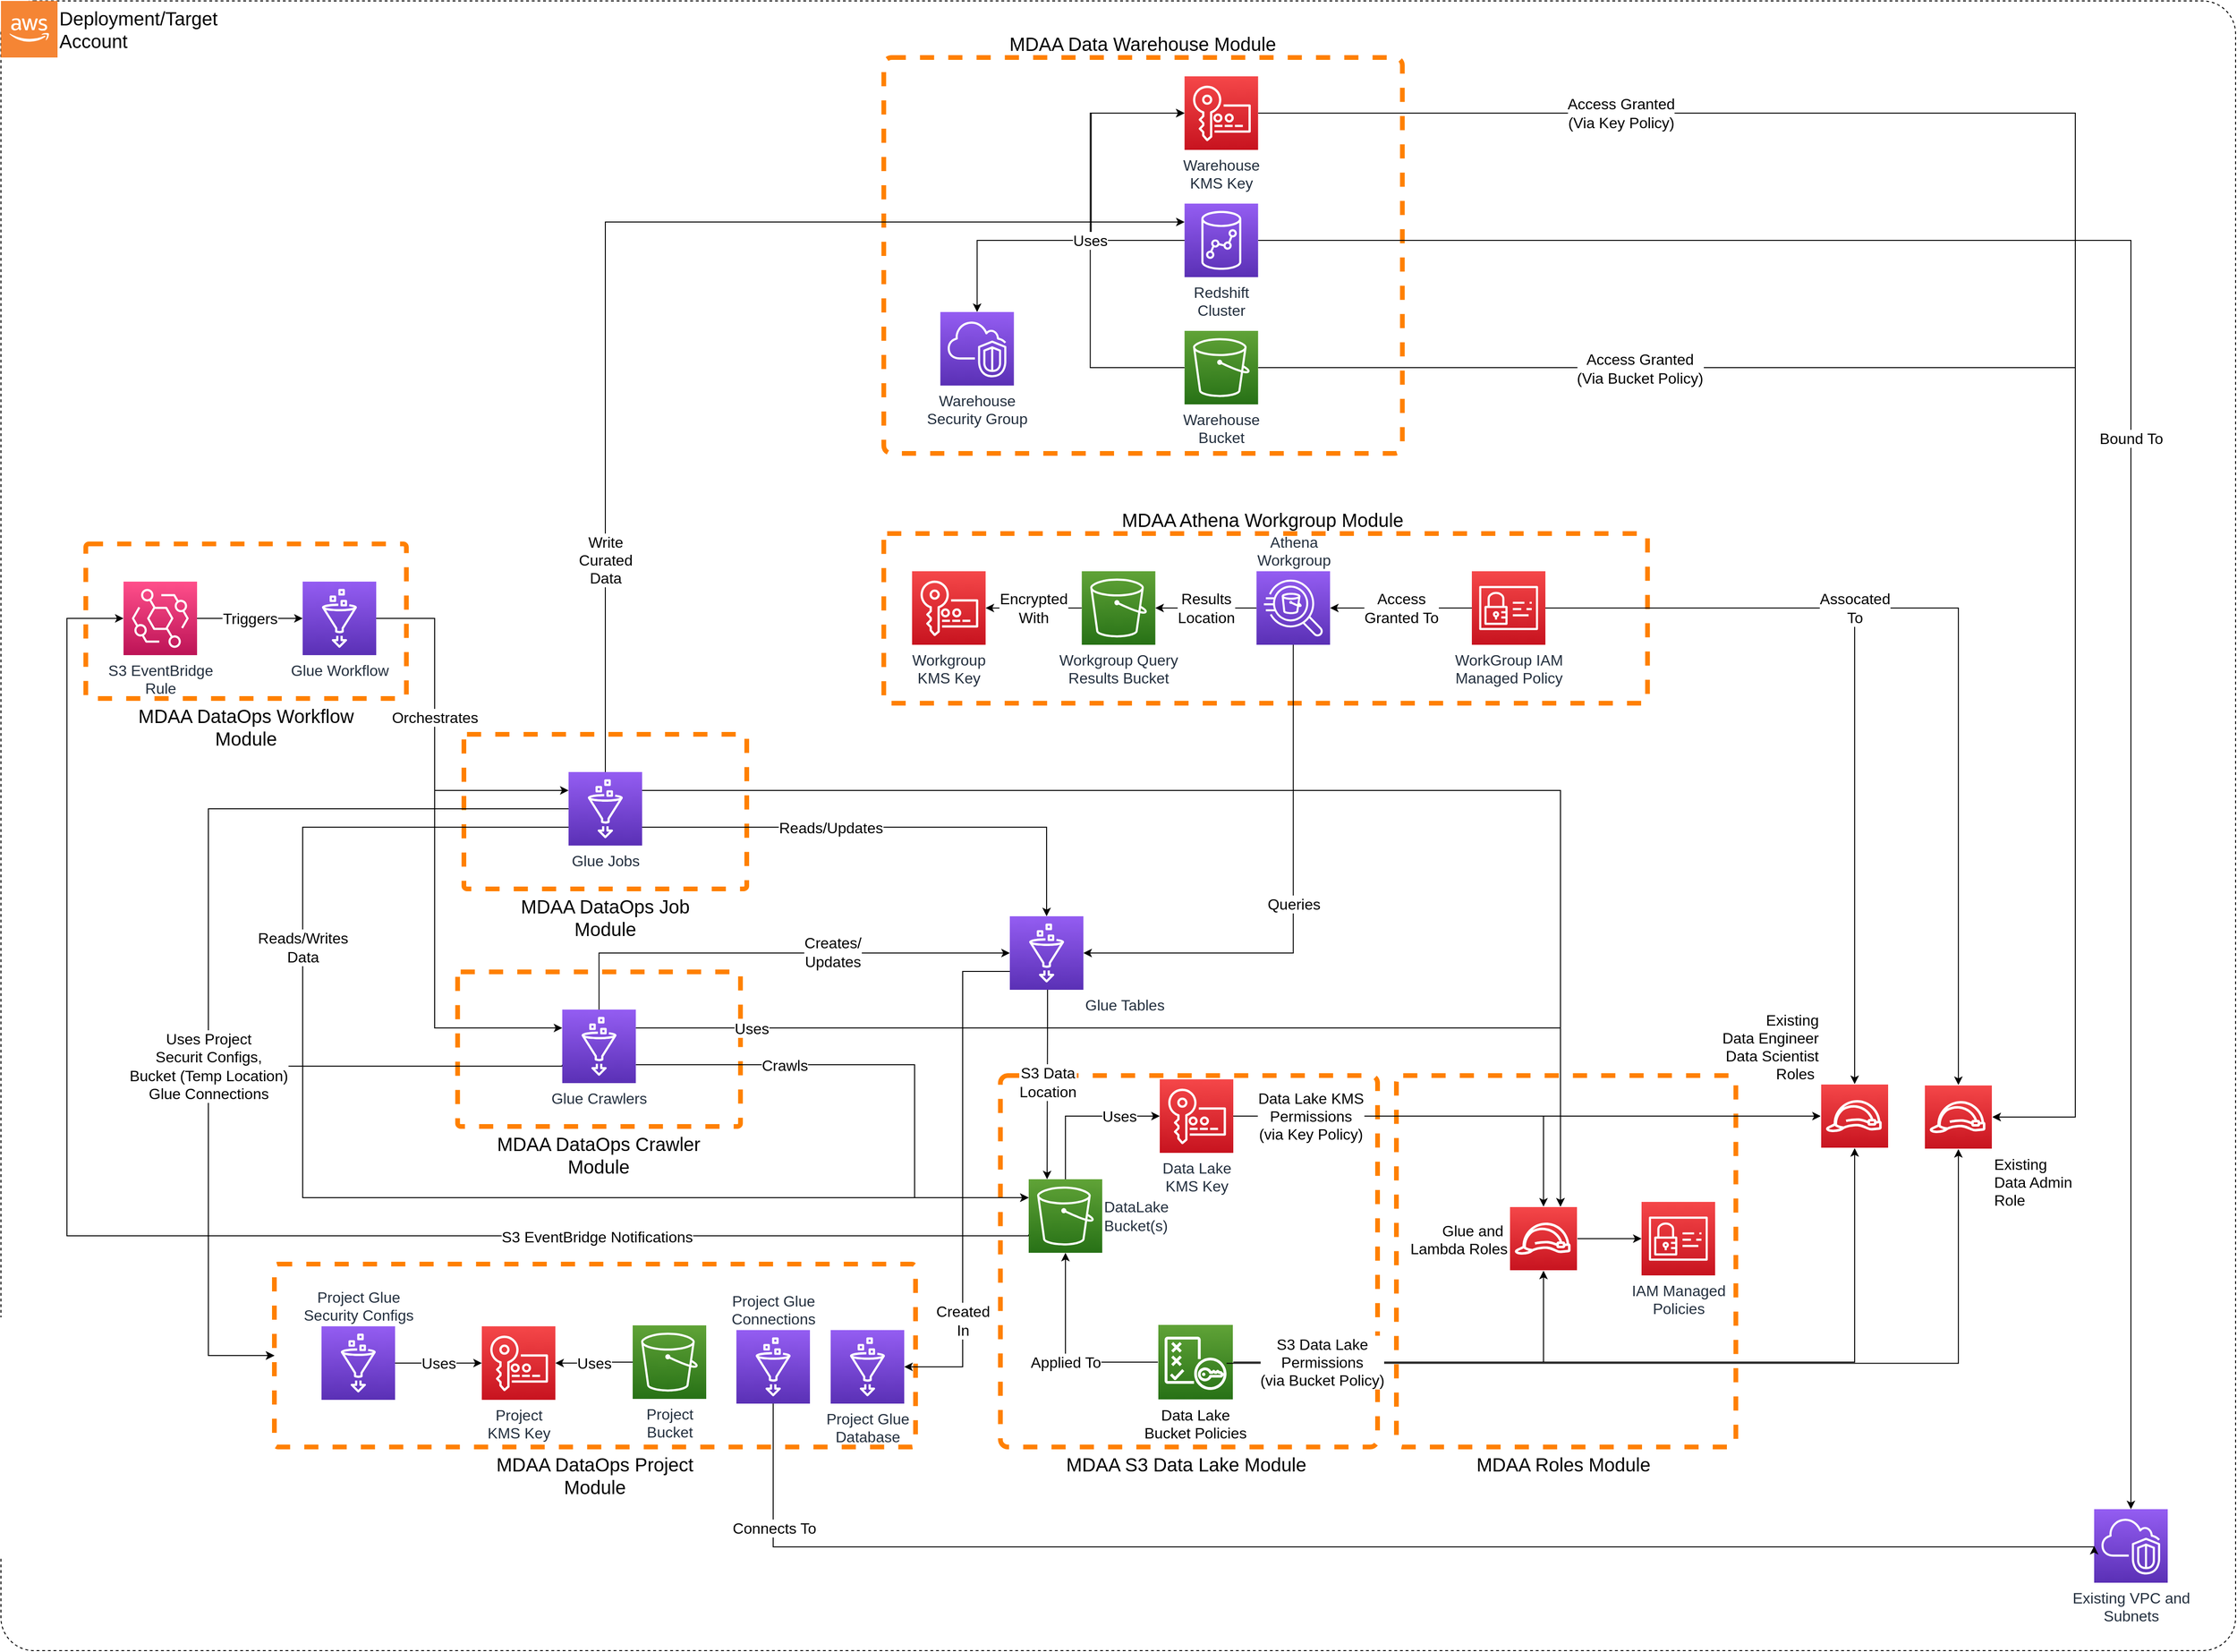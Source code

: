 <mxfile>
    <diagram id="n5W9dpHo_4uRlmlUV37y" name="overall_architecture">
        <mxGraphModel dx="3888" dy="2170" grid="1" gridSize="10" guides="1" tooltips="1" connect="1" arrows="1" fold="1" page="1" pageScale="1" pageWidth="1700" pageHeight="1100" background="#FFFFFF" math="0" shadow="0">
            <root>
                <mxCell id="0"/>
                <mxCell id="1" parent="0"/>
                <mxCell id="Vt560z4J3A8kVG_z0Vwq-2" value="" style="rounded=1;whiteSpace=wrap;html=1;fontSize=20;fillColor=none;arcSize=2;dashed=1;" parent="1" vertex="1">
                    <mxGeometry x="-740" y="-460" width="2370" height="1750" as="geometry"/>
                </mxCell>
                <mxCell id="ovkYKileRyW49yaKTwEr-51" value="MDAA DataOps Project&lt;br&gt;Module" style="rounded=1;whiteSpace=wrap;html=1;fontSize=20;fillColor=none;arcSize=2;dashed=1;labelPosition=center;verticalLabelPosition=bottom;align=center;verticalAlign=top;strokeColor=#FF8000;strokeWidth=5;" parent="1" vertex="1">
                    <mxGeometry x="-450" y="880" width="680" height="194" as="geometry"/>
                </mxCell>
                <mxCell id="ovkYKileRyW49yaKTwEr-63" value="MDAA DataOps Crawler&lt;br&gt;Module" style="rounded=1;whiteSpace=wrap;html=1;fontSize=20;fillColor=none;arcSize=2;dashed=1;labelPosition=center;verticalLabelPosition=bottom;align=center;verticalAlign=top;strokeColor=#FF8000;strokeWidth=5;" parent="1" vertex="1">
                    <mxGeometry x="-255.67" y="570" width="300" height="164" as="geometry"/>
                </mxCell>
                <mxCell id="19" value="MDAA Athena Workgroup Module&amp;nbsp;" style="rounded=1;whiteSpace=wrap;html=1;fontSize=20;fillColor=none;arcSize=2;dashed=1;labelPosition=center;verticalLabelPosition=top;align=center;verticalAlign=bottom;strokeColor=#FF8000;strokeWidth=5;" parent="1" vertex="1">
                    <mxGeometry x="196.31" y="105" width="810" height="180" as="geometry"/>
                </mxCell>
                <mxCell id="Vt560z4J3A8kVG_z0Vwq-3" value="MDAA S3 Data Lake Module&amp;nbsp;" style="rounded=1;whiteSpace=wrap;html=1;fontSize=20;fillColor=none;arcSize=2;dashed=1;labelPosition=center;verticalLabelPosition=bottom;align=center;verticalAlign=top;strokeColor=#FF8000;strokeWidth=5;" parent="1" vertex="1">
                    <mxGeometry x="320" y="680" width="400" height="394" as="geometry"/>
                </mxCell>
                <mxCell id="13" value="MDAA Roles Module&amp;nbsp;" style="rounded=1;whiteSpace=wrap;html=1;fontSize=20;fillColor=none;arcSize=2;dashed=1;labelPosition=center;verticalLabelPosition=bottom;align=center;verticalAlign=top;strokeColor=#FF8000;strokeWidth=5;" parent="1" vertex="1">
                    <mxGeometry x="740" y="680" width="360" height="394" as="geometry"/>
                </mxCell>
                <mxCell id="Vt560z4J3A8kVG_z0Vwq-4" value="Deployment/Target&lt;br style=&quot;font-size: 20px;&quot;&gt;Account" style="outlineConnect=0;dashed=0;verticalLabelPosition=middle;verticalAlign=middle;align=left;html=1;shape=mxgraph.aws3.cloud_2;fillColor=#F58534;gradientColor=none;labelPosition=right;fontSize=20;" parent="1" vertex="1">
                    <mxGeometry x="-740" y="-460" width="60" height="60" as="geometry"/>
                </mxCell>
                <mxCell id="32" style="edgeStyle=orthogonalEdgeStyle;rounded=0;html=1;fontSize=16;entryX=0;entryY=0.5;entryDx=0;entryDy=0;" parent="1" source="Vt560z4J3A8kVG_z0Vwq-15" target="29" edge="1">
                    <mxGeometry relative="1" as="geometry"/>
                </mxCell>
                <mxCell id="Vt560z4J3A8kVG_z0Vwq-15" value="Data Lake&lt;br&gt;KMS Key" style="sketch=0;points=[[0,0,0],[0.25,0,0],[0.5,0,0],[0.75,0,0],[1,0,0],[0,1,0],[0.25,1,0],[0.5,1,0],[0.75,1,0],[1,1,0],[0,0.25,0],[0,0.5,0],[0,0.75,0],[1,0.25,0],[1,0.5,0],[1,0.75,0]];outlineConnect=0;fontColor=#232F3E;gradientColor=#F54749;gradientDirection=north;fillColor=#C7131F;strokeColor=#ffffff;dashed=0;verticalLabelPosition=bottom;verticalAlign=top;align=center;html=1;fontSize=16;fontStyle=0;aspect=fixed;shape=mxgraph.aws4.resourceIcon;resIcon=mxgraph.aws4.key_management_service;" parent="1" vertex="1">
                    <mxGeometry x="489" y="684" width="78" height="78" as="geometry"/>
                </mxCell>
                <mxCell id="Vt560z4J3A8kVG_z0Vwq-23" value="Uses" style="edgeStyle=orthogonalEdgeStyle;rounded=0;orthogonalLoop=1;jettySize=auto;html=1;fontSize=16;" parent="1" source="Vt560z4J3A8kVG_z0Vwq-16" target="Vt560z4J3A8kVG_z0Vwq-15" edge="1">
                    <mxGeometry x="0.487" relative="1" as="geometry">
                        <Array as="points">
                            <mxPoint x="389" y="723"/>
                        </Array>
                        <mxPoint as="offset"/>
                    </mxGeometry>
                </mxCell>
                <mxCell id="QERdjbKlHxU9eF_ijyQA-61" value="S3 EventBridge Notifications" style="edgeStyle=orthogonalEdgeStyle;rounded=0;html=1;entryX=0;entryY=0.5;entryDx=0;entryDy=0;entryPerimeter=0;fontSize=16;exitX=0;exitY=0.75;exitDx=0;exitDy=0;exitPerimeter=0;" parent="1" source="Vt560z4J3A8kVG_z0Vwq-16" target="QERdjbKlHxU9eF_ijyQA-59" edge="1">
                    <mxGeometry x="-0.47" y="1" relative="1" as="geometry">
                        <Array as="points">
                            <mxPoint x="-670" y="850"/>
                            <mxPoint x="-670" y="195"/>
                        </Array>
                        <mxPoint as="offset"/>
                    </mxGeometry>
                </mxCell>
                <mxCell id="Vt560z4J3A8kVG_z0Vwq-16" value="DataLake&lt;br&gt;Bucket(s)" style="sketch=0;points=[[0,0,0],[0.25,0,0],[0.5,0,0],[0.75,0,0],[1,0,0],[0,1,0],[0.25,1,0],[0.5,1,0],[0.75,1,0],[1,1,0],[0,0.25,0],[0,0.5,0],[0,0.75,0],[1,0.25,0],[1,0.5,0],[1,0.75,0]];outlineConnect=0;fontColor=#232F3E;gradientColor=#60A337;gradientDirection=north;fillColor=#277116;strokeColor=#ffffff;dashed=0;verticalLabelPosition=middle;verticalAlign=middle;align=left;html=1;fontSize=16;fontStyle=0;aspect=fixed;shape=mxgraph.aws4.resourceIcon;resIcon=mxgraph.aws4.s3;labelPosition=right;" parent="1" vertex="1">
                    <mxGeometry x="350" y="790" width="78" height="78" as="geometry"/>
                </mxCell>
                <mxCell id="temhnbDpD8ueiIC_QQ7--4" value="Data Lake&#10;Bucket Policies" style="group;labelPosition=center;verticalLabelPosition=bottom;align=center;verticalAlign=top;fontSize=16;" parent="1" vertex="1" connectable="0">
                    <mxGeometry x="487" y="944" width="80" height="80" as="geometry"/>
                </mxCell>
                <mxCell id="temhnbDpD8ueiIC_QQ7--3" value="" style="whiteSpace=wrap;html=1;aspect=fixed;fontSize=16;verticalAlign=top;fillColor=#277116;strokeColor=#ffffff;fontColor=#232F3E;sketch=0;gradientColor=#60A337;gradientDirection=north;dashed=0;fontStyle=0;" parent="temhnbDpD8ueiIC_QQ7--4" vertex="1">
                    <mxGeometry width="80" height="80" as="geometry"/>
                </mxCell>
                <mxCell id="temhnbDpD8ueiIC_QQ7--2" value="" style="sketch=0;outlineConnect=0;dashed=0;verticalLabelPosition=bottom;verticalAlign=top;align=center;html=1;fontSize=16;fontStyle=0;aspect=fixed;pointerEvents=1;shape=mxgraph.aws4.policy;gradientDirection=north;" parent="temhnbDpD8ueiIC_QQ7--4" vertex="1">
                    <mxGeometry x="7.11" y="13" width="65.78" height="56.5" as="geometry"/>
                </mxCell>
                <mxCell id="temhnbDpD8ueiIC_QQ7--7" value="Applied To" style="edgeStyle=orthogonalEdgeStyle;rounded=0;orthogonalLoop=1;jettySize=auto;html=1;fontSize=16;" parent="1" source="temhnbDpD8ueiIC_QQ7--3" target="Vt560z4J3A8kVG_z0Vwq-16" edge="1">
                    <mxGeometry x="-0.084" relative="1" as="geometry">
                        <mxPoint as="offset"/>
                    </mxGeometry>
                </mxCell>
                <mxCell id="temhnbDpD8ueiIC_QQ7--17" value="Glue and &#10;Lambda Roles" style="group;labelPosition=left;verticalLabelPosition=middle;align=right;verticalAlign=middle;fontSize=16;" parent="1" vertex="1" connectable="0">
                    <mxGeometry x="860" y="819" width="72" height="68" as="geometry"/>
                </mxCell>
                <mxCell id="temhnbDpD8ueiIC_QQ7--18" value="" style="rounded=0;whiteSpace=wrap;html=1;verticalAlign=top;fillColor=#C7131F;strokeColor=#ffffff;fontColor=#232F3E;sketch=0;gradientColor=#F54749;gradientDirection=north;dashed=0;fontStyle=0;" parent="temhnbDpD8ueiIC_QQ7--17" vertex="1">
                    <mxGeometry width="72" height="68" as="geometry"/>
                </mxCell>
                <mxCell id="temhnbDpD8ueiIC_QQ7--19" value="" style="sketch=0;outlineConnect=0;dashed=0;verticalLabelPosition=bottom;verticalAlign=top;align=center;html=1;fontSize=12;fontStyle=0;aspect=fixed;pointerEvents=1;shape=mxgraph.aws4.role;" parent="temhnbDpD8ueiIC_QQ7--17" vertex="1">
                    <mxGeometry x="5" y="17" width="60.27" height="34" as="geometry"/>
                </mxCell>
                <mxCell id="14" value="IAM Managed&lt;br style=&quot;font-size: 16px;&quot;&gt;Policies" style="sketch=0;points=[[0,0,0],[0.25,0,0],[0.5,0,0],[0.75,0,0],[1,0,0],[0,1,0],[0.25,1,0],[0.5,1,0],[0.75,1,0],[1,1,0],[0,0.25,0],[0,0.5,0],[0,0.75,0],[1,0.25,0],[1,0.5,0],[1,0.75,0]];outlineConnect=0;fontColor=#232F3E;gradientColor=#F54749;gradientDirection=north;fillColor=#C7131F;strokeColor=#ffffff;dashed=0;verticalLabelPosition=bottom;verticalAlign=top;align=center;html=1;fontSize=16;fontStyle=0;aspect=fixed;shape=mxgraph.aws4.resourceIcon;resIcon=mxgraph.aws4.identity_and_access_management;" parent="1" vertex="1">
                    <mxGeometry x="1000" y="814" width="78" height="78" as="geometry"/>
                </mxCell>
                <mxCell id="17" style="edgeStyle=orthogonalEdgeStyle;rounded=0;html=1;fontSize=16;exitX=1;exitY=0.5;exitDx=0;exitDy=0;" parent="1" source="temhnbDpD8ueiIC_QQ7--18" target="14" edge="1">
                    <mxGeometry relative="1" as="geometry"/>
                </mxCell>
                <mxCell id="24" value="Access&lt;br&gt;Granted To" style="edgeStyle=orthogonalEdgeStyle;rounded=0;html=1;fontSize=16;" parent="1" source="18" target="23" edge="1">
                    <mxGeometry relative="1" as="geometry"/>
                </mxCell>
                <mxCell id="51" style="edgeStyle=orthogonalEdgeStyle;rounded=0;html=1;entryX=0.5;entryY=0;entryDx=0;entryDy=0;fontSize=16;" parent="1" source="18" target="48" edge="1">
                    <mxGeometry relative="1" as="geometry"/>
                </mxCell>
                <mxCell id="18" value="WorkGroup IAM&lt;br&gt;Managed Policy" style="sketch=0;points=[[0,0,0],[0.25,0,0],[0.5,0,0],[0.75,0,0],[1,0,0],[0,1,0],[0.25,1,0],[0.5,1,0],[0.75,1,0],[1,1,0],[0,0.25,0],[0,0.5,0],[0,0.75,0],[1,0.25,0],[1,0.5,0],[1,0.75,0]];outlineConnect=0;fontColor=#232F3E;gradientColor=#F54749;gradientDirection=north;fillColor=#C7131F;strokeColor=#ffffff;dashed=0;verticalLabelPosition=bottom;verticalAlign=top;align=center;html=1;fontSize=16;fontStyle=0;aspect=fixed;shape=mxgraph.aws4.resourceIcon;resIcon=mxgraph.aws4.identity_and_access_management;labelPosition=center;" parent="1" vertex="1">
                    <mxGeometry x="820" y="145" width="78" height="78" as="geometry"/>
                </mxCell>
                <mxCell id="27" value="Encrypted&lt;br&gt;With" style="edgeStyle=orthogonalEdgeStyle;rounded=0;html=1;entryX=1;entryY=0.5;entryDx=0;entryDy=0;entryPerimeter=0;fontSize=16;" parent="1" source="20" target="22" edge="1">
                    <mxGeometry relative="1" as="geometry"/>
                </mxCell>
                <mxCell id="20" value="Workgroup Query&lt;br&gt;Results Bucket" style="sketch=0;points=[[0,0,0],[0.25,0,0],[0.5,0,0],[0.75,0,0],[1,0,0],[0,1,0],[0.25,1,0],[0.5,1,0],[0.75,1,0],[1,1,0],[0,0.25,0],[0,0.5,0],[0,0.75,0],[1,0.25,0],[1,0.5,0],[1,0.75,0]];outlineConnect=0;fontColor=#232F3E;gradientColor=#60A337;gradientDirection=north;fillColor=#277116;strokeColor=#ffffff;dashed=0;verticalLabelPosition=bottom;verticalAlign=top;align=center;html=1;fontSize=16;fontStyle=0;aspect=fixed;shape=mxgraph.aws4.resourceIcon;resIcon=mxgraph.aws4.s3;labelPosition=center;" parent="1" vertex="1">
                    <mxGeometry x="406.31" y="145" width="78" height="78" as="geometry"/>
                </mxCell>
                <mxCell id="22" value="Workgroup&lt;br&gt;KMS Key" style="sketch=0;points=[[0,0,0],[0.25,0,0],[0.5,0,0],[0.75,0,0],[1,0,0],[0,1,0],[0.25,1,0],[0.5,1,0],[0.75,1,0],[1,1,0],[0,0.25,0],[0,0.5,0],[0,0.75,0],[1,0.25,0],[1,0.5,0],[1,0.75,0]];outlineConnect=0;fontColor=#232F3E;gradientColor=#F54749;gradientDirection=north;fillColor=#C7131F;strokeColor=#ffffff;dashed=0;verticalLabelPosition=bottom;verticalAlign=top;align=center;html=1;fontSize=16;fontStyle=0;aspect=fixed;shape=mxgraph.aws4.resourceIcon;resIcon=mxgraph.aws4.key_management_service;" parent="1" vertex="1">
                    <mxGeometry x="226.31" y="145" width="78" height="78" as="geometry"/>
                </mxCell>
                <mxCell id="26" value="Results&lt;br&gt;Location" style="edgeStyle=orthogonalEdgeStyle;rounded=0;html=1;fontSize=16;" parent="1" source="23" target="20" edge="1">
                    <mxGeometry relative="1" as="geometry"/>
                </mxCell>
                <mxCell id="ovkYKileRyW49yaKTwEr-76" value="Queries" style="edgeStyle=orthogonalEdgeStyle;rounded=0;html=1;fontSize=16;" parent="1" source="23" target="34" edge="1">
                    <mxGeometry relative="1" as="geometry">
                        <Array as="points">
                            <mxPoint x="631" y="550"/>
                        </Array>
                    </mxGeometry>
                </mxCell>
                <mxCell id="23" value="Athena&lt;br style=&quot;font-size: 16px;&quot;&gt;Workgroup" style="sketch=0;points=[[0,0,0],[0.25,0,0],[0.5,0,0],[0.75,0,0],[1,0,0],[0,1,0],[0.25,1,0],[0.5,1,0],[0.75,1,0],[1,1,0],[0,0.25,0],[0,0.5,0],[0,0.75,0],[1,0.25,0],[1,0.5,0],[1,0.75,0]];outlineConnect=0;fontColor=#232F3E;gradientColor=#945DF2;gradientDirection=north;fillColor=#5A30B5;strokeColor=#ffffff;dashed=0;verticalLabelPosition=top;verticalAlign=bottom;align=center;html=1;fontSize=16;fontStyle=0;aspect=fixed;shape=mxgraph.aws4.resourceIcon;resIcon=mxgraph.aws4.athena;labelPosition=center;" parent="1" vertex="1">
                    <mxGeometry x="591.62" y="145" width="78" height="78" as="geometry"/>
                </mxCell>
                <mxCell id="28" value="Existing &#10;Data Engineer&#10;Data Scientist&#10;Roles " style="group;labelPosition=left;verticalLabelPosition=top;align=right;verticalAlign=bottom;fontSize=16;" parent="1" vertex="1" connectable="0">
                    <mxGeometry x="1190" y="689" width="72" height="68" as="geometry"/>
                </mxCell>
                <mxCell id="29" value="" style="rounded=0;whiteSpace=wrap;html=1;verticalAlign=top;fillColor=#C7131F;strokeColor=#ffffff;fontColor=#232F3E;sketch=0;gradientColor=#F54749;gradientDirection=north;dashed=0;fontStyle=0;" parent="28" vertex="1">
                    <mxGeometry width="72" height="68" as="geometry"/>
                </mxCell>
                <mxCell id="30" value="" style="sketch=0;outlineConnect=0;dashed=0;verticalLabelPosition=bottom;verticalAlign=top;align=center;html=1;fontSize=12;fontStyle=0;aspect=fixed;pointerEvents=1;shape=mxgraph.aws4.role;" parent="28" vertex="1">
                    <mxGeometry x="5" y="17" width="60.27" height="34" as="geometry"/>
                </mxCell>
                <mxCell id="11" value="Data Lake KMS &lt;br style=&quot;font-size: 16px;&quot;&gt;Permissions &lt;br&gt;(via Key Policy)" style="edgeStyle=orthogonalEdgeStyle;html=1;entryX=0.5;entryY=0;entryDx=0;entryDy=0;rounded=0;fontSize=16;" parent="1" source="Vt560z4J3A8kVG_z0Vwq-15" target="temhnbDpD8ueiIC_QQ7--18" edge="1">
                    <mxGeometry x="-0.609" relative="1" as="geometry">
                        <Array as="points">
                            <mxPoint x="896" y="723"/>
                        </Array>
                        <mxPoint x="-1" as="offset"/>
                    </mxGeometry>
                </mxCell>
                <mxCell id="33" style="edgeStyle=orthogonalEdgeStyle;rounded=0;html=1;entryX=0.5;entryY=1;entryDx=0;entryDy=0;fontSize=16;exitX=1;exitY=0.5;exitDx=0;exitDy=0;" parent="1" source="temhnbDpD8ueiIC_QQ7--3" target="29" edge="1">
                    <mxGeometry relative="1" as="geometry">
                        <mxPoint x="550" y="880" as="sourcePoint"/>
                    </mxGeometry>
                </mxCell>
                <mxCell id="ovkYKileRyW49yaKTwEr-60" value="Created &lt;br&gt;In" style="edgeStyle=orthogonalEdgeStyle;rounded=0;html=1;entryX=1;entryY=0.5;entryDx=0;entryDy=0;entryPerimeter=0;fontSize=16;exitX=0;exitY=0.75;exitDx=0;exitDy=0;exitPerimeter=0;" parent="1" source="34" target="ovkYKileRyW49yaKTwEr-55" edge="1">
                    <mxGeometry x="0.582" relative="1" as="geometry">
                        <Array as="points">
                            <mxPoint x="280" y="570"/>
                            <mxPoint x="280" y="989"/>
                        </Array>
                        <mxPoint as="offset"/>
                    </mxGeometry>
                </mxCell>
                <mxCell id="ovkYKileRyW49yaKTwEr-61" value="S3 Data &lt;br&gt;Location" style="edgeStyle=orthogonalEdgeStyle;rounded=0;html=1;entryX=0.25;entryY=0;entryDx=0;entryDy=0;entryPerimeter=0;fontSize=16;" parent="1" source="34" target="Vt560z4J3A8kVG_z0Vwq-16" edge="1">
                    <mxGeometry x="-0.013" relative="1" as="geometry">
                        <mxPoint x="369.5" y="774" as="targetPoint"/>
                        <Array as="points">
                            <mxPoint x="370" y="620"/>
                            <mxPoint x="370" y="620"/>
                        </Array>
                        <mxPoint y="-1" as="offset"/>
                    </mxGeometry>
                </mxCell>
                <mxCell id="34" value="Glue Tables" style="sketch=0;points=[[0,0,0],[0.25,0,0],[0.5,0,0],[0.75,0,0],[1,0,0],[0,1,0],[0.25,1,0],[0.5,1,0],[0.75,1,0],[1,1,0],[0,0.25,0],[0,0.5,0],[0,0.75,0],[1,0.25,0],[1,0.5,0],[1,0.75,0]];outlineConnect=0;fontColor=#232F3E;gradientColor=#945DF2;gradientDirection=north;fillColor=#5A30B5;strokeColor=#ffffff;dashed=0;verticalLabelPosition=bottom;verticalAlign=top;align=left;html=1;fontSize=16;fontStyle=0;aspect=fixed;shape=mxgraph.aws4.resourceIcon;resIcon=mxgraph.aws4.glue;labelPosition=right;" parent="1" vertex="1">
                    <mxGeometry x="330" y="511" width="78" height="78" as="geometry"/>
                </mxCell>
                <mxCell id="35" value="MDAA Data Warehouse Module" style="rounded=1;whiteSpace=wrap;html=1;fontSize=20;fillColor=none;arcSize=2;dashed=1;labelPosition=center;verticalLabelPosition=top;align=center;verticalAlign=bottom;strokeColor=#FF8000;strokeWidth=5;" parent="1" vertex="1">
                    <mxGeometry x="196.31" y="-400" width="550" height="420" as="geometry"/>
                </mxCell>
                <mxCell id="45" value="Access Granted&lt;br style=&quot;font-size: 16px;&quot;&gt;(Via Key Policy)" style="edgeStyle=orthogonalEdgeStyle;html=1;rounded=0;entryX=1;entryY=0.5;entryDx=0;entryDy=0;fontSize=16;" parent="1" source="36" target="48" edge="1">
                    <mxGeometry x="-0.619" relative="1" as="geometry">
                        <mxPoint x="1270" y="690" as="targetPoint"/>
                        <Array as="points">
                            <mxPoint x="1460" y="-341"/>
                            <mxPoint x="1460" y="724"/>
                        </Array>
                        <mxPoint as="offset"/>
                    </mxGeometry>
                </mxCell>
                <mxCell id="36" value="Warehouse&lt;br&gt;KMS Key" style="sketch=0;points=[[0,0,0],[0.25,0,0],[0.5,0,0],[0.75,0,0],[1,0,0],[0,1,0],[0.25,1,0],[0.5,1,0],[0.75,1,0],[1,1,0],[0,0.25,0],[0,0.5,0],[0,0.75,0],[1,0.25,0],[1,0.5,0],[1,0.75,0]];outlineConnect=0;fontColor=#232F3E;gradientColor=#F54749;gradientDirection=north;fillColor=#C7131F;strokeColor=#ffffff;dashed=0;verticalLabelPosition=bottom;verticalAlign=top;align=center;html=1;fontSize=16;fontStyle=0;aspect=fixed;shape=mxgraph.aws4.resourceIcon;resIcon=mxgraph.aws4.key_management_service;" parent="1" vertex="1">
                    <mxGeometry x="515.31" y="-380" width="78" height="78" as="geometry"/>
                </mxCell>
                <mxCell id="46" value="Access Granted&lt;br style=&quot;font-size: 16px;&quot;&gt;(Via Bucket Policy)" style="edgeStyle=orthogonalEdgeStyle;rounded=0;html=1;exitX=1;exitY=0.5;exitDx=0;exitDy=0;exitPerimeter=0;fontSize=16;entryX=1;entryY=0.5;entryDx=0;entryDy=0;" parent="1" source="37" target="48" edge="1">
                    <mxGeometry x="-0.537" y="-1" relative="1" as="geometry">
                        <mxPoint x="1380" y="724" as="targetPoint"/>
                        <Array as="points">
                            <mxPoint x="1460" y="-71"/>
                            <mxPoint x="1460" y="724"/>
                        </Array>
                        <mxPoint as="offset"/>
                    </mxGeometry>
                </mxCell>
                <mxCell id="37" value="Warehouse&lt;br&gt;Bucket" style="sketch=0;points=[[0,0,0],[0.25,0,0],[0.5,0,0],[0.75,0,0],[1,0,0],[0,1,0],[0.25,1,0],[0.5,1,0],[0.75,1,0],[1,1,0],[0,0.25,0],[0,0.5,0],[0,0.75,0],[1,0.25,0],[1,0.5,0],[1,0.75,0]];outlineConnect=0;fontColor=#232F3E;gradientColor=#60A337;gradientDirection=north;fillColor=#277116;strokeColor=#ffffff;dashed=0;verticalLabelPosition=bottom;verticalAlign=top;align=center;html=1;fontSize=16;fontStyle=0;aspect=fixed;shape=mxgraph.aws4.resourceIcon;resIcon=mxgraph.aws4.s3;labelPosition=center;" parent="1" vertex="1">
                    <mxGeometry x="515.31" y="-110" width="78" height="78" as="geometry"/>
                </mxCell>
                <mxCell id="38" style="edgeStyle=orthogonalEdgeStyle;html=1;entryX=0;entryY=0.5;entryDx=0;entryDy=0;entryPerimeter=0;fontSize=16;rounded=0;" parent="1" source="41" target="36" edge="1">
                    <mxGeometry relative="1" as="geometry">
                        <Array as="points">
                            <mxPoint x="416.31" y="-206.0"/>
                            <mxPoint x="416.31" y="-341"/>
                        </Array>
                    </mxGeometry>
                </mxCell>
                <mxCell id="39" value="Bound To" style="edgeStyle=orthogonalEdgeStyle;rounded=0;html=1;fontSize=16;" parent="1" source="41" target="43" edge="1">
                    <mxGeometry relative="1" as="geometry"/>
                </mxCell>
                <mxCell id="40" style="edgeStyle=orthogonalEdgeStyle;rounded=0;html=1;fontSize=16;" parent="1" source="41" target="44" edge="1">
                    <mxGeometry relative="1" as="geometry"/>
                </mxCell>
                <mxCell id="41" value="Redshift&lt;br style=&quot;font-size: 16px;&quot;&gt;Cluster" style="sketch=0;points=[[0,0,0],[0.25,0,0],[0.5,0,0],[0.75,0,0],[1,0,0],[0,1,0],[0.25,1,0],[0.5,1,0],[0.75,1,0],[1,1,0],[0,0.25,0],[0,0.5,0],[0,0.75,0],[1,0.25,0],[1,0.5,0],[1,0.75,0]];outlineConnect=0;fontColor=#232F3E;gradientColor=#945DF2;gradientDirection=north;fillColor=#5A30B5;strokeColor=#ffffff;dashed=0;verticalLabelPosition=bottom;verticalAlign=top;align=center;html=1;fontSize=16;fontStyle=0;aspect=fixed;shape=mxgraph.aws4.resourceIcon;resIcon=mxgraph.aws4.redshift;" parent="1" vertex="1">
                    <mxGeometry x="515.31" y="-245" width="78" height="78" as="geometry"/>
                </mxCell>
                <mxCell id="42" value="Uses" style="edgeStyle=orthogonalEdgeStyle;rounded=0;orthogonalLoop=1;jettySize=auto;html=1;fontSize=16;entryX=0;entryY=0.5;entryDx=0;entryDy=0;entryPerimeter=0;" parent="1" source="37" target="36" edge="1">
                    <mxGeometry relative="1" as="geometry">
                        <Array as="points">
                            <mxPoint x="415.31" y="-71"/>
                            <mxPoint x="415.31" y="-341"/>
                        </Array>
                    </mxGeometry>
                </mxCell>
                <mxCell id="43" value="Existing VPC and&lt;br style=&quot;font-size: 16px;&quot;&gt;Subnets" style="sketch=0;points=[[0,0,0],[0.25,0,0],[0.5,0,0],[0.75,0,0],[1,0,0],[0,1,0],[0.25,1,0],[0.5,1,0],[0.75,1,0],[1,1,0],[0,0.25,0],[0,0.5,0],[0,0.75,0],[1,0.25,0],[1,0.5,0],[1,0.75,0]];outlineConnect=0;fontColor=#232F3E;gradientColor=#945DF2;gradientDirection=north;fillColor=#5A30B5;strokeColor=#ffffff;dashed=0;verticalLabelPosition=bottom;verticalAlign=top;align=center;html=1;fontSize=16;fontStyle=0;aspect=fixed;shape=mxgraph.aws4.resourceIcon;resIcon=mxgraph.aws4.vpc;" parent="1" vertex="1">
                    <mxGeometry x="1480" y="1140" width="78" height="78" as="geometry"/>
                </mxCell>
                <mxCell id="44" value="Warehouse&lt;br&gt;Security Group" style="sketch=0;points=[[0,0,0],[0.25,0,0],[0.5,0,0],[0.75,0,0],[1,0,0],[0,1,0],[0.25,1,0],[0.5,1,0],[0.75,1,0],[1,1,0],[0,0.25,0],[0,0.5,0],[0,0.75,0],[1,0.25,0],[1,0.5,0],[1,0.75,0]];outlineConnect=0;fontColor=#232F3E;gradientColor=#945DF2;gradientDirection=north;fillColor=#5A30B5;strokeColor=#ffffff;dashed=0;verticalLabelPosition=bottom;verticalAlign=top;align=center;html=1;fontSize=16;fontStyle=0;aspect=fixed;shape=mxgraph.aws4.resourceIcon;resIcon=mxgraph.aws4.vpc;" parent="1" vertex="1">
                    <mxGeometry x="256.31" y="-130" width="78" height="78" as="geometry"/>
                </mxCell>
                <mxCell id="47" value="Existing &#10;Data Admin&#10;Role " style="group;labelPosition=right;verticalLabelPosition=bottom;align=left;verticalAlign=top;fontSize=16;" parent="1" vertex="1" connectable="0">
                    <mxGeometry x="1300" y="690" width="72" height="68" as="geometry"/>
                </mxCell>
                <mxCell id="48" value="" style="rounded=0;whiteSpace=wrap;html=1;verticalAlign=top;fillColor=#C7131F;strokeColor=#ffffff;fontColor=#232F3E;sketch=0;gradientColor=#F54749;gradientDirection=north;dashed=0;fontStyle=0;" parent="47" vertex="1">
                    <mxGeometry width="72" height="68" as="geometry"/>
                </mxCell>
                <mxCell id="49" value="" style="sketch=0;outlineConnect=0;dashed=0;verticalLabelPosition=bottom;verticalAlign=top;align=center;html=1;fontSize=12;fontStyle=0;aspect=fixed;pointerEvents=1;shape=mxgraph.aws4.role;" parent="47" vertex="1">
                    <mxGeometry x="5" y="17" width="60.27" height="34" as="geometry"/>
                </mxCell>
                <mxCell id="50" style="edgeStyle=orthogonalEdgeStyle;rounded=0;html=1;entryX=0.5;entryY=1;entryDx=0;entryDy=0;fontSize=16;" parent="1" source="temhnbDpD8ueiIC_QQ7--2" target="48" edge="1">
                    <mxGeometry relative="1" as="geometry"/>
                </mxCell>
                <mxCell id="temhnbDpD8ueiIC_QQ7--16" value="S3 Data Lake&lt;br&gt;Permissions&lt;br&gt;(via Bucket Policy)" style="edgeStyle=orthogonalEdgeStyle;rounded=0;orthogonalLoop=1;jettySize=auto;html=1;fontSize=16;entryX=0.5;entryY=1;entryDx=0;entryDy=0;exitX=1;exitY=0.5;exitDx=0;exitDy=0;" parent="1" source="temhnbDpD8ueiIC_QQ7--3" target="temhnbDpD8ueiIC_QQ7--18" edge="1">
                    <mxGeometry x="-0.563" relative="1" as="geometry">
                        <mxPoint x="1" as="offset"/>
                    </mxGeometry>
                </mxCell>
                <mxCell id="ovkYKileRyW49yaKTwEr-52" value="Project&lt;br style=&quot;font-size: 16px&quot;&gt;KMS Key" style="sketch=0;points=[[0,0,0],[0.25,0,0],[0.5,0,0],[0.75,0,0],[1,0,0],[0,1,0],[0.25,1,0],[0.5,1,0],[0.75,1,0],[1,1,0],[0,0.25,0],[0,0.5,0],[0,0.75,0],[1,0.25,0],[1,0.5,0],[1,0.75,0]];outlineConnect=0;fontColor=#232F3E;gradientColor=#F54749;gradientDirection=north;fillColor=#C7131F;strokeColor=#ffffff;dashed=0;verticalLabelPosition=bottom;verticalAlign=top;align=center;html=1;fontSize=16;fontStyle=0;aspect=fixed;shape=mxgraph.aws4.resourceIcon;resIcon=mxgraph.aws4.key_management_service;labelPosition=center;" parent="1" vertex="1">
                    <mxGeometry x="-230" y="946" width="78" height="78" as="geometry"/>
                </mxCell>
                <mxCell id="ovkYKileRyW49yaKTwEr-53" value="Uses" style="edgeStyle=orthogonalEdgeStyle;rounded=0;orthogonalLoop=1;jettySize=auto;html=1;fontSize=16;" parent="1" source="ovkYKileRyW49yaKTwEr-54" target="ovkYKileRyW49yaKTwEr-52" edge="1">
                    <mxGeometry relative="1" as="geometry"/>
                </mxCell>
                <mxCell id="ovkYKileRyW49yaKTwEr-54" value="Project&lt;br&gt;Bucket" style="sketch=0;points=[[0,0,0],[0.25,0,0],[0.5,0,0],[0.75,0,0],[1,0,0],[0,1,0],[0.25,1,0],[0.5,1,0],[0.75,1,0],[1,1,0],[0,0.25,0],[0,0.5,0],[0,0.75,0],[1,0.25,0],[1,0.5,0],[1,0.75,0]];outlineConnect=0;fontColor=#232F3E;gradientColor=#60A337;gradientDirection=north;fillColor=#277116;strokeColor=#ffffff;dashed=0;verticalLabelPosition=bottom;verticalAlign=top;align=center;html=1;fontSize=16;fontStyle=0;aspect=fixed;shape=mxgraph.aws4.resourceIcon;resIcon=mxgraph.aws4.s3;" parent="1" vertex="1">
                    <mxGeometry x="-70" y="945" width="78" height="78" as="geometry"/>
                </mxCell>
                <mxCell id="ovkYKileRyW49yaKTwEr-55" value="Project Glue&lt;br style=&quot;font-size: 16px&quot;&gt;Database" style="sketch=0;points=[[0,0,0],[0.25,0,0],[0.5,0,0],[0.75,0,0],[1,0,0],[0,1,0],[0.25,1,0],[0.5,1,0],[0.75,1,0],[1,1,0],[0,0.25,0],[0,0.5,0],[0,0.75,0],[1,0.25,0],[1,0.5,0],[1,0.75,0]];outlineConnect=0;fontColor=#232F3E;gradientColor=#945DF2;gradientDirection=north;fillColor=#5A30B5;strokeColor=#ffffff;dashed=0;verticalLabelPosition=bottom;verticalAlign=top;align=center;html=1;fontSize=16;fontStyle=0;aspect=fixed;shape=mxgraph.aws4.resourceIcon;resIcon=mxgraph.aws4.glue;labelPosition=center;" parent="1" vertex="1">
                    <mxGeometry x="140" y="950" width="78" height="78" as="geometry"/>
                </mxCell>
                <mxCell id="ovkYKileRyW49yaKTwEr-56" value="Uses" style="edgeStyle=none;html=1;fontSize=16;" parent="1" source="ovkYKileRyW49yaKTwEr-57" target="ovkYKileRyW49yaKTwEr-52" edge="1">
                    <mxGeometry relative="1" as="geometry"/>
                </mxCell>
                <mxCell id="ovkYKileRyW49yaKTwEr-57" value="Project Glue&lt;br&gt;Security Configs" style="sketch=0;points=[[0,0,0],[0.25,0,0],[0.5,0,0],[0.75,0,0],[1,0,0],[0,1,0],[0.25,1,0],[0.5,1,0],[0.75,1,0],[1,1,0],[0,0.25,0],[0,0.5,0],[0,0.75,0],[1,0.25,0],[1,0.5,0],[1,0.75,0]];outlineConnect=0;fontColor=#232F3E;gradientColor=#945DF2;gradientDirection=north;fillColor=#5A30B5;strokeColor=#ffffff;dashed=0;verticalLabelPosition=top;verticalAlign=bottom;align=center;html=1;fontSize=16;fontStyle=0;aspect=fixed;shape=mxgraph.aws4.resourceIcon;resIcon=mxgraph.aws4.glue;labelPosition=center;" parent="1" vertex="1">
                    <mxGeometry x="-400" y="946" width="78" height="78" as="geometry"/>
                </mxCell>
                <mxCell id="ovkYKileRyW49yaKTwEr-59" value="Connects To" style="edgeStyle=orthogonalEdgeStyle;rounded=0;html=1;entryX=0;entryY=0.5;entryDx=0;entryDy=0;entryPerimeter=0;fontSize=16;" parent="1" source="ovkYKileRyW49yaKTwEr-58" target="43" edge="1">
                    <mxGeometry x="-0.83" y="1" relative="1" as="geometry">
                        <Array as="points">
                            <mxPoint x="139" y="1180"/>
                            <mxPoint x="1470" y="1180"/>
                        </Array>
                        <mxPoint as="offset"/>
                    </mxGeometry>
                </mxCell>
                <mxCell id="ovkYKileRyW49yaKTwEr-58" value="Project Glue&lt;br&gt;Connections" style="sketch=0;points=[[0,0,0],[0.25,0,0],[0.5,0,0],[0.75,0,0],[1,0,0],[0,1,0],[0.25,1,0],[0.5,1,0],[0.75,1,0],[1,1,0],[0,0.25,0],[0,0.5,0],[0,0.75,0],[1,0.25,0],[1,0.5,0],[1,0.75,0]];outlineConnect=0;fontColor=#232F3E;gradientColor=#945DF2;gradientDirection=north;fillColor=#5A30B5;strokeColor=#ffffff;dashed=0;verticalLabelPosition=top;verticalAlign=bottom;align=center;html=1;fontSize=16;fontStyle=0;aspect=fixed;shape=mxgraph.aws4.resourceIcon;resIcon=mxgraph.aws4.glue;labelPosition=center;" parent="1" vertex="1">
                    <mxGeometry x="40" y="950" width="78" height="78" as="geometry"/>
                </mxCell>
                <mxCell id="ovkYKileRyW49yaKTwEr-64" value="Creates/&lt;br&gt;Updates" style="edgeStyle=orthogonalEdgeStyle;rounded=0;html=1;entryX=0;entryY=0.5;entryDx=0;entryDy=0;entryPerimeter=0;fontSize=16;exitX=0.5;exitY=0;exitDx=0;exitDy=0;exitPerimeter=0;" parent="1" source="ovkYKileRyW49yaKTwEr-62" target="34" edge="1">
                    <mxGeometry x="0.243" relative="1" as="geometry">
                        <mxPoint x="-620" y="610" as="sourcePoint"/>
                        <mxPoint x="60.0" y="596.5" as="targetPoint"/>
                        <Array as="points">
                            <mxPoint x="-106" y="550"/>
                        </Array>
                        <mxPoint y="-1" as="offset"/>
                    </mxGeometry>
                </mxCell>
                <mxCell id="ovkYKileRyW49yaKTwEr-65" value="Crawls" style="edgeStyle=orthogonalEdgeStyle;rounded=0;html=1;fontSize=16;exitX=1;exitY=0.75;exitDx=0;exitDy=0;exitPerimeter=0;entryX=0;entryY=0.25;entryDx=0;entryDy=0;entryPerimeter=0;" parent="1" source="ovkYKileRyW49yaKTwEr-62" target="Vt560z4J3A8kVG_z0Vwq-16" edge="1">
                    <mxGeometry x="-0.436" relative="1" as="geometry">
                        <mxPoint x="-50" y="670" as="sourcePoint"/>
                        <mxPoint x="350" y="834" as="targetPoint"/>
                        <Array as="points">
                            <mxPoint x="229" y="668"/>
                            <mxPoint x="229" y="810"/>
                        </Array>
                        <mxPoint as="offset"/>
                    </mxGeometry>
                </mxCell>
                <mxCell id="ovkYKileRyW49yaKTwEr-72" style="edgeStyle=orthogonalEdgeStyle;rounded=0;html=1;fontSize=16;exitX=0;exitY=0.75;exitDx=0;exitDy=0;exitPerimeter=0;entryX=0;entryY=0.5;entryDx=0;entryDy=0;" parent="1" source="ovkYKileRyW49yaKTwEr-62" target="ovkYKileRyW49yaKTwEr-51" edge="1">
                    <mxGeometry relative="1" as="geometry">
                        <mxPoint x="-120" y="880" as="targetPoint"/>
                        <Array as="points">
                            <mxPoint x="-520" y="670"/>
                            <mxPoint x="-520" y="977"/>
                        </Array>
                    </mxGeometry>
                </mxCell>
                <mxCell id="ovkYKileRyW49yaKTwEr-62" value="Glue Crawlers" style="sketch=0;points=[[0,0,0],[0.25,0,0],[0.5,0,0],[0.75,0,0],[1,0,0],[0,1,0],[0.25,1,0],[0.5,1,0],[0.75,1,0],[1,1,0],[0,0.25,0],[0,0.5,0],[0,0.75,0],[1,0.25,0],[1,0.5,0],[1,0.75,0]];outlineConnect=0;fontColor=#232F3E;gradientColor=#945DF2;gradientDirection=north;fillColor=#5A30B5;strokeColor=#ffffff;dashed=0;verticalLabelPosition=bottom;verticalAlign=top;align=center;html=1;fontSize=16;fontStyle=0;aspect=fixed;shape=mxgraph.aws4.resourceIcon;resIcon=mxgraph.aws4.glue;" parent="1" vertex="1">
                    <mxGeometry x="-144.67" y="610" width="78" height="78" as="geometry"/>
                </mxCell>
                <mxCell id="ovkYKileRyW49yaKTwEr-68" value="MDAA DataOps Job&lt;br&gt;Module" style="rounded=1;whiteSpace=wrap;html=1;fontSize=20;fillColor=none;arcSize=2;dashed=1;labelPosition=center;verticalLabelPosition=bottom;align=center;verticalAlign=top;strokeColor=#FF8000;strokeWidth=5;" parent="1" vertex="1">
                    <mxGeometry x="-249" y="318" width="300" height="164" as="geometry"/>
                </mxCell>
                <mxCell id="ovkYKileRyW49yaKTwEr-70" value="Reads/Updates" style="edgeStyle=orthogonalEdgeStyle;rounded=0;html=1;entryX=0.5;entryY=0;entryDx=0;entryDy=0;entryPerimeter=0;fontSize=16;exitX=1;exitY=0.75;exitDx=0;exitDy=0;exitPerimeter=0;" parent="1" source="ovkYKileRyW49yaKTwEr-69" target="34" edge="1">
                    <mxGeometry x="-0.236" relative="1" as="geometry">
                        <mxPoint x="60.0" y="557.5" as="targetPoint"/>
                        <Array as="points">
                            <mxPoint x="369" y="417"/>
                        </Array>
                        <mxPoint as="offset"/>
                    </mxGeometry>
                </mxCell>
                <mxCell id="ovkYKileRyW49yaKTwEr-71" style="edgeStyle=orthogonalEdgeStyle;rounded=0;html=1;exitX=1;exitY=0.25;exitDx=0;exitDy=0;exitPerimeter=0;entryX=0.75;entryY=0;entryDx=0;entryDy=0;fontSize=16;" parent="1" source="ovkYKileRyW49yaKTwEr-69" target="temhnbDpD8ueiIC_QQ7--18" edge="1">
                    <mxGeometry relative="1" as="geometry">
                        <Array as="points">
                            <mxPoint x="914" y="378"/>
                        </Array>
                    </mxGeometry>
                </mxCell>
                <mxCell id="ovkYKileRyW49yaKTwEr-73" value="Uses Project&lt;br&gt;Securit Configs,&lt;br&gt;Bucket (Temp Location)&lt;br&gt;Glue Connections" style="edgeStyle=orthogonalEdgeStyle;rounded=0;html=1;fontSize=16;entryX=0;entryY=0.5;entryDx=0;entryDy=0;" parent="1" source="ovkYKileRyW49yaKTwEr-69" target="ovkYKileRyW49yaKTwEr-51" edge="1">
                    <mxGeometry x="0.269" relative="1" as="geometry">
                        <mxPoint x="-120" y="880" as="targetPoint"/>
                        <Array as="points">
                            <mxPoint x="-520" y="397"/>
                            <mxPoint x="-520" y="977"/>
                        </Array>
                        <mxPoint as="offset"/>
                    </mxGeometry>
                </mxCell>
                <mxCell id="ovkYKileRyW49yaKTwEr-74" value="Reads/Writes&lt;br&gt;Data" style="edgeStyle=orthogonalEdgeStyle;rounded=0;html=1;fontSize=16;exitX=0;exitY=0.75;exitDx=0;exitDy=0;exitPerimeter=0;entryX=0;entryY=0.25;entryDx=0;entryDy=0;entryPerimeter=0;" parent="1" source="ovkYKileRyW49yaKTwEr-69" target="Vt560z4J3A8kVG_z0Vwq-16" edge="1">
                    <mxGeometry x="-0.434" relative="1" as="geometry">
                        <mxPoint x="350" y="834" as="targetPoint"/>
                        <Array as="points">
                            <mxPoint x="-420" y="416"/>
                            <mxPoint x="-420" y="810"/>
                        </Array>
                        <mxPoint as="offset"/>
                    </mxGeometry>
                </mxCell>
                <mxCell id="ovkYKileRyW49yaKTwEr-77" value="Write&lt;br&gt;Curated&lt;br&gt;Data" style="edgeStyle=orthogonalEdgeStyle;rounded=0;html=1;entryX=0;entryY=0.25;entryDx=0;entryDy=0;entryPerimeter=0;fontSize=16;exitX=0.5;exitY=0;exitDx=0;exitDy=0;exitPerimeter=0;" parent="1" source="ovkYKileRyW49yaKTwEr-69" target="41" edge="1">
                    <mxGeometry x="-0.624" relative="1" as="geometry">
                        <Array as="points">
                            <mxPoint x="-99" y="-225"/>
                        </Array>
                        <mxPoint as="offset"/>
                    </mxGeometry>
                </mxCell>
                <mxCell id="ovkYKileRyW49yaKTwEr-69" value="Glue Jobs" style="sketch=0;points=[[0,0,0],[0.25,0,0],[0.5,0,0],[0.75,0,0],[1,0,0],[0,1,0],[0.25,1,0],[0.5,1,0],[0.75,1,0],[1,1,0],[0,0.25,0],[0,0.5,0],[0,0.75,0],[1,0.25,0],[1,0.5,0],[1,0.75,0]];outlineConnect=0;fontColor=#232F3E;gradientColor=#945DF2;gradientDirection=north;fillColor=#5A30B5;strokeColor=#ffffff;dashed=0;verticalLabelPosition=bottom;verticalAlign=top;align=center;html=1;fontSize=16;fontStyle=0;aspect=fixed;shape=mxgraph.aws4.resourceIcon;resIcon=mxgraph.aws4.glue;" parent="1" vertex="1">
                    <mxGeometry x="-138" y="358" width="78" height="78" as="geometry"/>
                </mxCell>
                <mxCell id="ovkYKileRyW49yaKTwEr-66" style="edgeStyle=orthogonalEdgeStyle;rounded=0;html=1;entryX=0.75;entryY=0;entryDx=0;entryDy=0;fontSize=16;exitX=1;exitY=0.25;exitDx=0;exitDy=0;exitPerimeter=0;" parent="1" source="ovkYKileRyW49yaKTwEr-62" target="temhnbDpD8ueiIC_QQ7--18" edge="1">
                    <mxGeometry relative="1" as="geometry">
                        <mxPoint x="-70" y="640" as="sourcePoint"/>
                        <Array as="points">
                            <mxPoint x="914" y="630"/>
                        </Array>
                    </mxGeometry>
                </mxCell>
                <mxCell id="ovkYKileRyW49yaKTwEr-67" value="Uses" style="edgeLabel;html=1;align=center;verticalAlign=middle;resizable=0;points=[];fontSize=16;" parent="ovkYKileRyW49yaKTwEr-66" vertex="1" connectable="0">
                    <mxGeometry x="-0.748" y="2" relative="1" as="geometry">
                        <mxPoint x="-25" y="2" as="offset"/>
                    </mxGeometry>
                </mxCell>
                <mxCell id="QERdjbKlHxU9eF_ijyQA-55" value="MDAA DataOps Workflow&lt;br&gt;Module" style="rounded=1;whiteSpace=wrap;html=1;fontSize=20;fillColor=none;arcSize=2;dashed=1;labelPosition=center;verticalLabelPosition=bottom;align=center;verticalAlign=top;strokeColor=#FF8000;strokeWidth=5;" parent="1" vertex="1">
                    <mxGeometry x="-650" y="116" width="340" height="164" as="geometry"/>
                </mxCell>
                <mxCell id="QERdjbKlHxU9eF_ijyQA-57" style="edgeStyle=orthogonalEdgeStyle;rounded=0;html=1;entryX=0;entryY=0.25;entryDx=0;entryDy=0;entryPerimeter=0;fontSize=16;" parent="1" source="QERdjbKlHxU9eF_ijyQA-56" target="ovkYKileRyW49yaKTwEr-69" edge="1">
                    <mxGeometry relative="1" as="geometry">
                        <Array as="points">
                            <mxPoint x="-280" y="195"/>
                            <mxPoint x="-280" y="378"/>
                        </Array>
                    </mxGeometry>
                </mxCell>
                <mxCell id="QERdjbKlHxU9eF_ijyQA-58" value="Orchestrates" style="edgeStyle=orthogonalEdgeStyle;rounded=0;html=1;entryX=0;entryY=0.25;entryDx=0;entryDy=0;entryPerimeter=0;fontSize=16;" parent="1" source="QERdjbKlHxU9eF_ijyQA-56" target="ovkYKileRyW49yaKTwEr-62" edge="1">
                    <mxGeometry x="-0.471" relative="1" as="geometry">
                        <Array as="points">
                            <mxPoint x="-280" y="195"/>
                            <mxPoint x="-280" y="630"/>
                        </Array>
                        <mxPoint as="offset"/>
                    </mxGeometry>
                </mxCell>
                <mxCell id="QERdjbKlHxU9eF_ijyQA-56" value="Glue Workflow" style="sketch=0;points=[[0,0,0],[0.25,0,0],[0.5,0,0],[0.75,0,0],[1,0,0],[0,1,0],[0.25,1,0],[0.5,1,0],[0.75,1,0],[1,1,0],[0,0.25,0],[0,0.5,0],[0,0.75,0],[1,0.25,0],[1,0.5,0],[1,0.75,0]];outlineConnect=0;fontColor=#232F3E;gradientColor=#945DF2;gradientDirection=north;fillColor=#5A30B5;strokeColor=#ffffff;dashed=0;verticalLabelPosition=bottom;verticalAlign=top;align=center;html=1;fontSize=16;fontStyle=0;aspect=fixed;shape=mxgraph.aws4.resourceIcon;resIcon=mxgraph.aws4.glue;" parent="1" vertex="1">
                    <mxGeometry x="-420" y="156" width="78" height="78" as="geometry"/>
                </mxCell>
                <mxCell id="QERdjbKlHxU9eF_ijyQA-60" value="Triggers" style="edgeStyle=orthogonalEdgeStyle;rounded=0;html=1;fontSize=16;" parent="1" source="QERdjbKlHxU9eF_ijyQA-59" target="QERdjbKlHxU9eF_ijyQA-56" edge="1">
                    <mxGeometry relative="1" as="geometry"/>
                </mxCell>
                <mxCell id="QERdjbKlHxU9eF_ijyQA-59" value="S3 EventBridge&lt;br style=&quot;font-size: 16px;&quot;&gt;Rule" style="sketch=0;points=[[0,0,0],[0.25,0,0],[0.5,0,0],[0.75,0,0],[1,0,0],[0,1,0],[0.25,1,0],[0.5,1,0],[0.75,1,0],[1,1,0],[0,0.25,0],[0,0.5,0],[0,0.75,0],[1,0.25,0],[1,0.5,0],[1,0.75,0]];outlineConnect=0;fontColor=#232F3E;gradientColor=#FF4F8B;gradientDirection=north;fillColor=#BC1356;strokeColor=#ffffff;dashed=0;verticalLabelPosition=bottom;verticalAlign=top;align=center;html=1;fontSize=16;fontStyle=0;aspect=fixed;shape=mxgraph.aws4.resourceIcon;resIcon=mxgraph.aws4.eventbridge;" parent="1" vertex="1">
                    <mxGeometry x="-610" y="156" width="78" height="78" as="geometry"/>
                </mxCell>
                <mxCell id="31" value="Assocated&lt;br&gt;To" style="edgeStyle=orthogonalEdgeStyle;rounded=0;html=1;fontSize=16;" parent="1" source="18" target="29" edge="1">
                    <mxGeometry x="-0.212" relative="1" as="geometry">
                        <mxPoint as="offset"/>
                    </mxGeometry>
                </mxCell>
            </root>
        </mxGraphModel>
    </diagram>
    <diagram id="HAlbWVBcxMmVBKxPkgee" name="dataops">
        <mxGraphModel dx="1823" dy="892" grid="1" gridSize="10" guides="1" tooltips="1" connect="1" arrows="1" fold="1" page="1" pageScale="1" pageWidth="1100" pageHeight="850" math="0" shadow="0">
            <root>
                <mxCell id="0"/>
                <mxCell id="1" parent="0"/>
                <mxCell id="FeFXRILreQZ95Mv1DUke-58" value="&lt;span style=&quot;border-color: var(--border-color); color: rgb(0, 0, 0); font-family: Helvetica; font-size: 16px; font-style: normal; font-variant-ligatures: normal; font-variant-caps: normal; font-weight: 400; letter-spacing: normal; orphans: 2; text-align: center; text-indent: 0px; text-transform: none; widows: 2; word-spacing: 0px; -webkit-text-stroke-width: 0px; background-color: rgb(255, 255, 255); text-decoration-thickness: initial; text-decoration-style: initial; text-decoration-color: initial; float: none; display: inline !important;&quot;&gt;Read Raw&lt;br style=&quot;font-size: 16px;&quot;&gt;CSV&amp;nbsp;&lt;/span&gt;&lt;span style=&quot;border-color: var(--border-color); color: rgb(0, 0, 0); font-family: Helvetica; font-size: 16px; font-style: normal; font-variant-ligatures: normal; font-variant-caps: normal; font-weight: 400; letter-spacing: normal; orphans: 2; text-align: center; text-indent: 0px; text-transform: none; widows: 2; word-spacing: 0px; -webkit-text-stroke-width: 0px; background-color: rgb(255, 255, 255); text-decoration-thickness: initial; text-decoration-style: initial; text-decoration-color: initial; float: none; display: inline !important;&quot;&gt;Data&lt;/span&gt;" style="edgeStyle=orthogonalEdgeStyle;rounded=0;html=1;entryX=0;entryY=0.75;entryDx=0;entryDy=0;entryPerimeter=0;exitX=1;exitY=0.25;exitDx=0;exitDy=0;exitPerimeter=0;fontSize=16;" edge="1" parent="1" source="FeFXRILreQZ95Mv1DUke-1" target="FeFXRILreQZ95Mv1DUke-9">
                    <mxGeometry relative="1" as="geometry"/>
                </mxCell>
                <mxCell id="FeFXRILreQZ95Mv1DUke-71" value="S3 EventBridge&lt;br style=&quot;font-size: 16px;&quot;&gt;Notification" style="edgeStyle=orthogonalEdgeStyle;rounded=0;html=1;fontSize=16;" edge="1" parent="1" source="FeFXRILreQZ95Mv1DUke-1" target="FeFXRILreQZ95Mv1DUke-13">
                    <mxGeometry x="0.055" y="1" relative="1" as="geometry">
                        <mxPoint as="offset"/>
                    </mxGeometry>
                </mxCell>
                <mxCell id="FeFXRILreQZ95Mv1DUke-1" value="Data Lake&lt;br style=&quot;font-size: 16px;&quot;&gt;Raw Bucket" style="sketch=0;points=[[0,0,0],[0.25,0,0],[0.5,0,0],[0.75,0,0],[1,0,0],[0,1,0],[0.25,1,0],[0.5,1,0],[0.75,1,0],[1,1,0],[0,0.25,0],[0,0.5,0],[0,0.75,0],[1,0.25,0],[1,0.5,0],[1,0.75,0]];outlineConnect=0;fontColor=#232F3E;gradientColor=#60A337;gradientDirection=north;fillColor=#277116;strokeColor=#ffffff;dashed=0;verticalLabelPosition=bottom;verticalAlign=top;align=center;html=1;fontSize=16;fontStyle=0;aspect=fixed;shape=mxgraph.aws4.resourceIcon;resIcon=mxgraph.aws4.s3;" vertex="1" parent="1">
                    <mxGeometry x="416" y="580" width="78" height="78" as="geometry"/>
                </mxCell>
                <mxCell id="FeFXRILreQZ95Mv1DUke-59" value="Data&lt;br style=&quot;font-size: 16px;&quot;&gt;Location" style="edgeStyle=orthogonalEdgeStyle;rounded=0;html=1;dashed=1;fontSize=16;" edge="1" parent="1" source="FeFXRILreQZ95Mv1DUke-2" target="FeFXRILreQZ95Mv1DUke-1">
                    <mxGeometry relative="1" as="geometry"/>
                </mxCell>
                <mxCell id="FeFXRILreQZ95Mv1DUke-2" value="Glue Raw&lt;br style=&quot;font-size: 16px;&quot;&gt;Tables" style="sketch=0;points=[[0,0,0],[0.25,0,0],[0.5,0,0],[0.75,0,0],[1,0,0],[0,1,0],[0.25,1,0],[0.5,1,0],[0.75,1,0],[1,1,0],[0,0.25,0],[0,0.5,0],[0,0.75,0],[1,0.25,0],[1,0.5,0],[1,0.75,0]];outlineConnect=0;fontColor=#232F3E;gradientColor=#945DF2;gradientDirection=north;fillColor=#5A30B5;strokeColor=#ffffff;dashed=0;verticalLabelPosition=top;verticalAlign=bottom;align=center;html=1;fontSize=16;fontStyle=0;aspect=fixed;shape=mxgraph.aws4.resourceIcon;resIcon=mxgraph.aws4.glue;labelPosition=center;" vertex="1" parent="1">
                    <mxGeometry x="416" y="300" width="78" height="78" as="geometry"/>
                </mxCell>
                <mxCell id="FeFXRILreQZ95Mv1DUke-3" value="Glue&lt;br style=&quot;font-size: 16px;&quot;&gt;Crawler" style="sketch=0;points=[[0,0,0],[0.25,0,0],[0.5,0,0],[0.75,0,0],[1,0,0],[0,1,0],[0.25,1,0],[0.5,1,0],[0.75,1,0],[1,1,0],[0,0.25,0],[0,0.5,0],[0,0.75,0],[1,0.25,0],[1,0.5,0],[1,0.75,0]];outlineConnect=0;fontColor=#232F3E;gradientColor=#945DF2;gradientDirection=north;fillColor=#5A30B5;strokeColor=#ffffff;dashed=0;verticalLabelPosition=bottom;verticalAlign=top;align=center;html=1;fontSize=16;fontStyle=0;aspect=fixed;shape=mxgraph.aws4.resourceIcon;resIcon=mxgraph.aws4.glue;" vertex="1" parent="1">
                    <mxGeometry x="226" y="300" width="78" height="78" as="geometry"/>
                </mxCell>
                <mxCell id="FeFXRILreQZ95Mv1DUke-53" value="Read&lt;br style=&quot;font-size: 16px;&quot;&gt;Metadata" style="edgeStyle=orthogonalEdgeStyle;rounded=0;html=1;entryX=0;entryY=0.25;entryDx=0;entryDy=0;entryPerimeter=0;exitX=1;exitY=0.25;exitDx=0;exitDy=0;exitPerimeter=0;fontSize=16;" edge="1" parent="1" source="FeFXRILreQZ95Mv1DUke-4" target="FeFXRILreQZ95Mv1DUke-10">
                    <mxGeometry relative="1" as="geometry">
                        <mxPoint as="offset"/>
                    </mxGeometry>
                </mxCell>
                <mxCell id="FeFXRILreQZ95Mv1DUke-4" value="Glue &lt;br style=&quot;font-size: 16px;&quot;&gt;Standardized&lt;br style=&quot;font-size: 16px;&quot;&gt;Tables" style="sketch=0;points=[[0,0,0],[0.25,0,0],[0.5,0,0],[0.75,0,0],[1,0,0],[0,1,0],[0.25,1,0],[0.5,1,0],[0.75,1,0],[1,1,0],[0,0.25,0],[0,0.5,0],[0,0.75,0],[1,0.25,0],[1,0.5,0],[1,0.75,0]];outlineConnect=0;fontColor=#232F3E;gradientColor=#945DF2;gradientDirection=north;fillColor=#5A30B5;strokeColor=#ffffff;dashed=0;verticalLabelPosition=top;verticalAlign=bottom;align=center;html=1;fontSize=16;fontStyle=0;aspect=fixed;shape=mxgraph.aws4.resourceIcon;resIcon=mxgraph.aws4.glue;labelPosition=center;" vertex="1" parent="1">
                    <mxGeometry x="816" y="300" width="78" height="78" as="geometry"/>
                </mxCell>
                <mxCell id="FeFXRILreQZ95Mv1DUke-50" value="Read&lt;br style=&quot;border-color: var(--border-color); font-size: 16px;&quot;&gt;Metadata" style="edgeStyle=none;html=1;exitX=1;exitY=0.25;exitDx=0;exitDy=0;exitPerimeter=0;entryX=0;entryY=0.25;entryDx=0;entryDy=0;entryPerimeter=0;fontSize=16;" edge="1" parent="1" source="FeFXRILreQZ95Mv1DUke-5" target="FeFXRILreQZ95Mv1DUke-11">
                    <mxGeometry relative="1" as="geometry"/>
                </mxCell>
                <mxCell id="FeFXRILreQZ95Mv1DUke-5" value="Glue &lt;br style=&quot;font-size: 16px;&quot;&gt;Curated&lt;br style=&quot;font-size: 16px;&quot;&gt;Tables" style="sketch=0;points=[[0,0,0],[0.25,0,0],[0.5,0,0],[0.75,0,0],[1,0,0],[0,1,0],[0.25,1,0],[0.5,1,0],[0.75,1,0],[1,1,0],[0,0.25,0],[0,0.5,0],[0,0.75,0],[1,0.25,0],[1,0.5,0],[1,0.75,0]];outlineConnect=0;fontColor=#232F3E;gradientColor=#945DF2;gradientDirection=north;fillColor=#5A30B5;strokeColor=#ffffff;dashed=0;verticalLabelPosition=top;verticalAlign=bottom;align=center;html=1;fontSize=16;fontStyle=0;aspect=fixed;shape=mxgraph.aws4.resourceIcon;resIcon=mxgraph.aws4.glue;labelPosition=center;" vertex="1" parent="1">
                    <mxGeometry x="1216" y="300" width="78" height="78" as="geometry"/>
                </mxCell>
                <mxCell id="FeFXRILreQZ95Mv1DUke-55" value="&lt;span style=&quot;color: rgb(0, 0, 0); font-family: Helvetica; font-size: 16px; font-style: normal; font-variant-ligatures: normal; font-variant-caps: normal; font-weight: 400; letter-spacing: normal; orphans: 2; text-align: center; text-indent: 0px; text-transform: none; widows: 2; word-spacing: 0px; -webkit-text-stroke-width: 0px; background-color: rgb(255, 255, 255); text-decoration-thickness: initial; text-decoration-style: initial; text-decoration-color: initial; float: none; display: inline !important;&quot;&gt;Read&amp;nbsp;&lt;/span&gt;Parquet&lt;br style=&quot;border-color: var(--border-color); color: rgb(0, 0, 0); font-family: Helvetica; font-size: 16px; font-style: normal; font-variant-ligatures: normal; font-variant-caps: normal; font-weight: 400; letter-spacing: normal; orphans: 2; text-align: center; text-indent: 0px; text-transform: none; widows: 2; word-spacing: 0px; -webkit-text-stroke-width: 0px; text-decoration-thickness: initial; text-decoration-style: initial; text-decoration-color: initial;&quot;&gt;&lt;span style=&quot;color: rgb(0, 0, 0); font-family: Helvetica; font-size: 16px; font-style: normal; font-variant-ligatures: normal; font-variant-caps: normal; font-weight: 400; letter-spacing: normal; orphans: 2; text-align: center; text-indent: 0px; text-transform: none; widows: 2; word-spacing: 0px; -webkit-text-stroke-width: 0px; background-color: rgb(255, 255, 255); text-decoration-thickness: initial; text-decoration-style: initial; text-decoration-color: initial; float: none; display: inline !important;&quot;&gt;Data&lt;/span&gt;" style="edgeStyle=orthogonalEdgeStyle;rounded=0;html=1;entryX=0;entryY=0.75;entryDx=0;entryDy=0;entryPerimeter=0;exitX=1;exitY=0.25;exitDx=0;exitDy=0;exitPerimeter=0;fontSize=16;" edge="1" parent="1" source="FeFXRILreQZ95Mv1DUke-6" target="FeFXRILreQZ95Mv1DUke-10">
                    <mxGeometry x="-0.0" relative="1" as="geometry">
                        <mxPoint as="offset"/>
                    </mxGeometry>
                </mxCell>
                <mxCell id="FeFXRILreQZ95Mv1DUke-6" value="Data Lake&lt;br style=&quot;font-size: 16px;&quot;&gt;Standardized Bucket" style="sketch=0;points=[[0,0,0],[0.25,0,0],[0.5,0,0],[0.75,0,0],[1,0,0],[0,1,0],[0.25,1,0],[0.5,1,0],[0.75,1,0],[1,1,0],[0,0.25,0],[0,0.5,0],[0,0.75,0],[1,0.25,0],[1,0.5,0],[1,0.75,0]];outlineConnect=0;fontColor=#232F3E;gradientColor=#60A337;gradientDirection=north;fillColor=#277116;strokeColor=#ffffff;dashed=0;verticalLabelPosition=bottom;verticalAlign=top;align=center;html=1;fontSize=16;fontStyle=0;aspect=fixed;shape=mxgraph.aws4.resourceIcon;resIcon=mxgraph.aws4.s3;" vertex="1" parent="1">
                    <mxGeometry x="816" y="580" width="78" height="78" as="geometry"/>
                </mxCell>
                <mxCell id="FeFXRILreQZ95Mv1DUke-54" value="Read Curated&lt;br style=&quot;font-size: 16px;&quot;&gt;Data" style="edgeStyle=orthogonalEdgeStyle;rounded=0;html=1;entryX=0;entryY=0.75;entryDx=0;entryDy=0;entryPerimeter=0;exitX=1;exitY=0.25;exitDx=0;exitDy=0;exitPerimeter=0;fontSize=16;" edge="1" parent="1" source="FeFXRILreQZ95Mv1DUke-7" target="FeFXRILreQZ95Mv1DUke-11">
                    <mxGeometry x="-0.0" relative="1" as="geometry">
                        <mxPoint as="offset"/>
                    </mxGeometry>
                </mxCell>
                <mxCell id="FeFXRILreQZ95Mv1DUke-7" value="Data Lake&lt;br style=&quot;font-size: 16px;&quot;&gt;Curated Bucket" style="sketch=0;points=[[0,0,0],[0.25,0,0],[0.5,0,0],[0.75,0,0],[1,0,0],[0,1,0],[0.25,1,0],[0.5,1,0],[0.75,1,0],[1,1,0],[0,0.25,0],[0,0.5,0],[0,0.75,0],[1,0.25,0],[1,0.5,0],[1,0.75,0]];outlineConnect=0;fontColor=#232F3E;gradientColor=#60A337;gradientDirection=north;fillColor=#277116;strokeColor=#ffffff;dashed=0;verticalLabelPosition=bottom;verticalAlign=top;align=center;html=1;fontSize=16;fontStyle=0;aspect=fixed;shape=mxgraph.aws4.resourceIcon;resIcon=mxgraph.aws4.s3;" vertex="1" parent="1">
                    <mxGeometry x="1216" y="580" width="78" height="78" as="geometry"/>
                </mxCell>
                <mxCell id="FeFXRILreQZ95Mv1DUke-67" style="edgeStyle=orthogonalEdgeStyle;rounded=0;html=1;entryX=0.5;entryY=0;entryDx=0;entryDy=0;entryPerimeter=0;dashed=1;exitX=0;exitY=0.75;exitDx=0;exitDy=0;exitPerimeter=0;fontSize=16;" edge="1" parent="1" source="FeFXRILreQZ95Mv1DUke-8" target="FeFXRILreQZ95Mv1DUke-3">
                    <mxGeometry relative="1" as="geometry"/>
                </mxCell>
                <mxCell id="FeFXRILreQZ95Mv1DUke-73" value="Trigger&lt;br style=&quot;font-size: 16px;&quot;&gt;Step 1" style="edgeLabel;html=1;align=center;verticalAlign=middle;resizable=0;points=[];fontSize=16;" vertex="1" connectable="0" parent="FeFXRILreQZ95Mv1DUke-67">
                    <mxGeometry x="0.617" relative="1" as="geometry">
                        <mxPoint y="22" as="offset"/>
                    </mxGeometry>
                </mxCell>
                <mxCell id="FeFXRILreQZ95Mv1DUke-68" value="&lt;span style=&quot;color: rgb(0, 0, 0); font-family: Helvetica; font-size: 16px; font-style: normal; font-variant-ligatures: normal; font-variant-caps: normal; font-weight: 400; letter-spacing: normal; orphans: 2; text-align: center; text-indent: 0px; text-transform: none; widows: 2; word-spacing: 0px; -webkit-text-stroke-width: 0px; background-color: rgb(255, 255, 255); text-decoration-thickness: initial; text-decoration-style: initial; text-decoration-color: initial; float: none; display: inline !important;&quot;&gt;Trigger&lt;/span&gt;&lt;br style=&quot;border-color: var(--border-color); color: rgb(0, 0, 0); font-family: Helvetica; font-size: 16px; font-style: normal; font-variant-ligatures: normal; font-variant-caps: normal; font-weight: 400; letter-spacing: normal; orphans: 2; text-align: center; text-indent: 0px; text-transform: none; widows: 2; word-spacing: 0px; -webkit-text-stroke-width: 0px; text-decoration-thickness: initial; text-decoration-style: initial; text-decoration-color: initial;&quot;&gt;&lt;span style=&quot;color: rgb(0, 0, 0); font-family: Helvetica; font-size: 16px; font-style: normal; font-variant-ligatures: normal; font-variant-caps: normal; font-weight: 400; letter-spacing: normal; orphans: 2; text-align: center; text-indent: 0px; text-transform: none; widows: 2; word-spacing: 0px; -webkit-text-stroke-width: 0px; background-color: rgb(255, 255, 255); text-decoration-thickness: initial; text-decoration-style: initial; text-decoration-color: initial; float: none; display: inline !important;&quot;&gt;Step 2&lt;br style=&quot;font-size: 16px;&quot;&gt;(After Step 1&lt;br style=&quot;font-size: 16px;&quot;&gt;Success)&lt;br style=&quot;font-size: 16px;&quot;&gt;&lt;/span&gt;" style="edgeStyle=orthogonalEdgeStyle;rounded=0;html=1;dashed=1;fontSize=16;" edge="1" parent="1" source="FeFXRILreQZ95Mv1DUke-8" target="FeFXRILreQZ95Mv1DUke-9">
                    <mxGeometry x="-0.127" y="1" relative="1" as="geometry">
                        <mxPoint as="offset"/>
                    </mxGeometry>
                </mxCell>
                <mxCell id="FeFXRILreQZ95Mv1DUke-69" value="&lt;span style=&quot;color: rgb(0, 0, 0); font-family: Helvetica; font-size: 16px; font-style: normal; font-variant-ligatures: normal; font-variant-caps: normal; font-weight: 400; letter-spacing: normal; orphans: 2; text-align: center; text-indent: 0px; text-transform: none; widows: 2; word-spacing: 0px; -webkit-text-stroke-width: 0px; background-color: rgb(255, 255, 255); text-decoration-thickness: initial; text-decoration-style: initial; text-decoration-color: initial; float: none; display: inline !important;&quot;&gt;Trigger&lt;/span&gt;&lt;br style=&quot;border-color: var(--border-color); color: rgb(0, 0, 0); font-family: Helvetica; font-size: 16px; font-style: normal; font-variant-ligatures: normal; font-variant-caps: normal; font-weight: 400; letter-spacing: normal; orphans: 2; text-align: center; text-indent: 0px; text-transform: none; widows: 2; word-spacing: 0px; -webkit-text-stroke-width: 0px; text-decoration-thickness: initial; text-decoration-style: initial; text-decoration-color: initial;&quot;&gt;&lt;span style=&quot;color: rgb(0, 0, 0); font-family: Helvetica; font-size: 16px; font-style: normal; font-variant-ligatures: normal; font-variant-caps: normal; font-weight: 400; letter-spacing: normal; orphans: 2; text-align: center; text-indent: 0px; text-transform: none; widows: 2; word-spacing: 0px; -webkit-text-stroke-width: 0px; background-color: rgb(255, 255, 255); text-decoration-thickness: initial; text-decoration-style: initial; text-decoration-color: initial; float: none; display: inline !important;&quot;&gt;Step 3&lt;br style=&quot;font-size: 16px;&quot;&gt;(After Step 2&lt;br style=&quot;border-color: var(--border-color); font-size: 16px;&quot;&gt;Success)&lt;br style=&quot;font-size: 16px;&quot;&gt;&lt;/span&gt;" style="edgeStyle=orthogonalEdgeStyle;rounded=0;html=1;entryX=0.5;entryY=0;entryDx=0;entryDy=0;entryPerimeter=0;dashed=1;exitX=1;exitY=0.75;exitDx=0;exitDy=0;exitPerimeter=0;fontSize=16;" edge="1" parent="1" source="FeFXRILreQZ95Mv1DUke-8" target="FeFXRILreQZ95Mv1DUke-10">
                    <mxGeometry x="0.707" relative="1" as="geometry">
                        <mxPoint as="offset"/>
                    </mxGeometry>
                </mxCell>
                <mxCell id="FeFXRILreQZ95Mv1DUke-70" value="&lt;span style=&quot;color: rgb(0, 0, 0); font-family: Helvetica; font-size: 16px; font-style: normal; font-variant-ligatures: normal; font-variant-caps: normal; font-weight: 400; letter-spacing: normal; orphans: 2; text-align: center; text-indent: 0px; text-transform: none; widows: 2; word-spacing: 0px; -webkit-text-stroke-width: 0px; background-color: rgb(255, 255, 255); text-decoration-thickness: initial; text-decoration-style: initial; text-decoration-color: initial; float: none; display: inline !important;&quot;&gt;Trigger&lt;/span&gt;&lt;br style=&quot;border-color: var(--border-color); color: rgb(0, 0, 0); font-family: Helvetica; font-size: 16px; font-style: normal; font-variant-ligatures: normal; font-variant-caps: normal; font-weight: 400; letter-spacing: normal; orphans: 2; text-align: center; text-indent: 0px; text-transform: none; widows: 2; word-spacing: 0px; -webkit-text-stroke-width: 0px; text-decoration-thickness: initial; text-decoration-style: initial; text-decoration-color: initial;&quot;&gt;&lt;span style=&quot;color: rgb(0, 0, 0); font-family: Helvetica; font-size: 16px; font-style: normal; font-variant-ligatures: normal; font-variant-caps: normal; font-weight: 400; letter-spacing: normal; orphans: 2; text-align: center; text-indent: 0px; text-transform: none; widows: 2; word-spacing: 0px; -webkit-text-stroke-width: 0px; background-color: rgb(255, 255, 255); text-decoration-thickness: initial; text-decoration-style: initial; text-decoration-color: initial; float: none; display: inline !important;&quot;&gt;Step 4&lt;br style=&quot;font-size: 16px;&quot;&gt;(After Step 3&lt;br style=&quot;border-color: var(--border-color); font-size: 16px;&quot;&gt;Success)&lt;br style=&quot;font-size: 16px;&quot;&gt;&lt;/span&gt;" style="edgeStyle=orthogonalEdgeStyle;rounded=0;html=1;dashed=1;exitX=1;exitY=0.75;exitDx=0;exitDy=0;exitPerimeter=0;fontSize=16;" edge="1" parent="1" source="FeFXRILreQZ95Mv1DUke-8" target="FeFXRILreQZ95Mv1DUke-11">
                    <mxGeometry x="0.828" relative="1" as="geometry">
                        <mxPoint as="offset"/>
                    </mxGeometry>
                </mxCell>
                <mxCell id="FeFXRILreQZ95Mv1DUke-8" value="Glue Workflow" style="sketch=0;points=[[0,0,0],[0.25,0,0],[0.5,0,0],[0.75,0,0],[1,0,0],[0,1,0],[0.25,1,0],[0.5,1,0],[0.75,1,0],[1,1,0],[0,0.25,0],[0,0.5,0],[0,0.75,0],[1,0.25,0],[1,0.5,0],[1,0.75,0]];outlineConnect=0;fontColor=#232F3E;gradientColor=#945DF2;gradientDirection=north;fillColor=#5A30B5;strokeColor=#ffffff;dashed=0;verticalLabelPosition=top;verticalAlign=bottom;align=center;html=1;fontSize=16;fontStyle=0;aspect=fixed;shape=mxgraph.aws4.resourceIcon;resIcon=mxgraph.aws4.glue;labelPosition=center;" vertex="1" parent="1">
                    <mxGeometry x="616" y="80" width="78" height="78" as="geometry"/>
                </mxCell>
                <mxCell id="FeFXRILreQZ95Mv1DUke-56" value="&lt;span style=&quot;color: rgb(0, 0, 0); font-family: Helvetica; font-size: 16px; font-style: normal; font-variant-ligatures: normal; font-variant-caps: normal; font-weight: 400; letter-spacing: normal; orphans: 2; text-align: center; text-indent: 0px; text-transform: none; widows: 2; word-spacing: 0px; -webkit-text-stroke-width: 0px; background-color: rgb(255, 255, 255); text-decoration-thickness: initial; text-decoration-style: initial; text-decoration-color: initial; float: none; display: inline !important;&quot;&gt;Write Parquet&lt;/span&gt;&lt;br style=&quot;border-color: var(--border-color); color: rgb(0, 0, 0); font-family: Helvetica; font-size: 16px; font-style: normal; font-variant-ligatures: normal; font-variant-caps: normal; font-weight: 400; letter-spacing: normal; orphans: 2; text-align: center; text-indent: 0px; text-transform: none; widows: 2; word-spacing: 0px; -webkit-text-stroke-width: 0px; text-decoration-thickness: initial; text-decoration-style: initial; text-decoration-color: initial;&quot;&gt;&lt;span style=&quot;color: rgb(0, 0, 0); font-family: Helvetica; font-size: 16px; font-style: normal; font-variant-ligatures: normal; font-variant-caps: normal; font-weight: 400; letter-spacing: normal; orphans: 2; text-align: center; text-indent: 0px; text-transform: none; widows: 2; word-spacing: 0px; -webkit-text-stroke-width: 0px; background-color: rgb(255, 255, 255); text-decoration-thickness: initial; text-decoration-style: initial; text-decoration-color: initial; float: none; display: inline !important;&quot;&gt;Data&lt;/span&gt;" style="edgeStyle=orthogonalEdgeStyle;rounded=0;html=1;entryX=0;entryY=0.25;entryDx=0;entryDy=0;entryPerimeter=0;exitX=1;exitY=0.75;exitDx=0;exitDy=0;exitPerimeter=0;fontSize=16;" edge="1" parent="1" source="FeFXRILreQZ95Mv1DUke-9" target="FeFXRILreQZ95Mv1DUke-6">
                    <mxGeometry relative="1" as="geometry"/>
                </mxCell>
                <mxCell id="FeFXRILreQZ95Mv1DUke-57" value="&lt;meta charset=&quot;utf-8&quot; style=&quot;font-size: 16px;&quot;&gt;&lt;span style=&quot;color: rgb(0, 0, 0); font-family: Helvetica; font-size: 16px; font-style: normal; font-variant-ligatures: normal; font-variant-caps: normal; font-weight: 400; letter-spacing: normal; orphans: 2; text-align: center; text-indent: 0px; text-transform: none; widows: 2; word-spacing: 0px; -webkit-text-stroke-width: 0px; background-color: rgb(255, 255, 255); text-decoration-thickness: initial; text-decoration-style: initial; text-decoration-color: initial; float: none; display: inline !important;&quot;&gt;Write&lt;/span&gt;&lt;br style=&quot;border-color: var(--border-color); color: rgb(0, 0, 0); font-family: Helvetica; font-size: 16px; font-style: normal; font-variant-ligatures: normal; font-variant-caps: normal; font-weight: 400; letter-spacing: normal; orphans: 2; text-align: center; text-indent: 0px; text-transform: none; widows: 2; word-spacing: 0px; -webkit-text-stroke-width: 0px; text-decoration-thickness: initial; text-decoration-style: initial; text-decoration-color: initial;&quot;&gt;&lt;span style=&quot;color: rgb(0, 0, 0); font-family: Helvetica; font-size: 16px; font-style: normal; font-variant-ligatures: normal; font-variant-caps: normal; font-weight: 400; letter-spacing: normal; orphans: 2; text-align: center; text-indent: 0px; text-transform: none; widows: 2; word-spacing: 0px; -webkit-text-stroke-width: 0px; background-color: rgb(255, 255, 255); text-decoration-thickness: initial; text-decoration-style: initial; text-decoration-color: initial; float: none; display: inline !important;&quot;&gt;Metadata&lt;/span&gt;" style="edgeStyle=orthogonalEdgeStyle;rounded=0;html=1;exitX=1;exitY=0.25;exitDx=0;exitDy=0;exitPerimeter=0;entryX=0;entryY=0.25;entryDx=0;entryDy=0;entryPerimeter=0;fontSize=16;" edge="1" parent="1" source="FeFXRILreQZ95Mv1DUke-9" target="FeFXRILreQZ95Mv1DUke-4">
                    <mxGeometry relative="1" as="geometry"/>
                </mxCell>
                <mxCell id="FeFXRILreQZ95Mv1DUke-9" value="Glue &lt;br style=&quot;font-size: 16px;&quot;&gt;Standardize&lt;br style=&quot;font-size: 16px;&quot;&gt;Job" style="sketch=0;points=[[0,0,0],[0.25,0,0],[0.5,0,0],[0.75,0,0],[1,0,0],[0,1,0],[0.25,1,0],[0.5,1,0],[0.75,1,0],[1,1,0],[0,0.25,0],[0,0.5,0],[0,0.75,0],[1,0.25,0],[1,0.5,0],[1,0.75,0]];outlineConnect=0;fontColor=#232F3E;gradientColor=#945DF2;gradientDirection=north;fillColor=#5A30B5;strokeColor=#ffffff;dashed=0;verticalLabelPosition=bottom;verticalAlign=top;align=center;html=1;fontSize=16;fontStyle=0;aspect=fixed;shape=mxgraph.aws4.resourceIcon;resIcon=mxgraph.aws4.glue;" vertex="1" parent="1">
                    <mxGeometry x="616" y="300" width="78" height="78" as="geometry"/>
                </mxCell>
                <mxCell id="FeFXRILreQZ95Mv1DUke-51" value="Write&lt;br style=&quot;font-size: 16px;&quot;&gt;Metadata" style="edgeStyle=none;html=1;exitX=1;exitY=0.25;exitDx=0;exitDy=0;exitPerimeter=0;entryX=0;entryY=0.25;entryDx=0;entryDy=0;entryPerimeter=0;fontSize=16;" edge="1" parent="1" source="FeFXRILreQZ95Mv1DUke-10" target="FeFXRILreQZ95Mv1DUke-5">
                    <mxGeometry relative="1" as="geometry">
                        <mxPoint as="offset"/>
                    </mxGeometry>
                </mxCell>
                <mxCell id="FeFXRILreQZ95Mv1DUke-52" value="Write Curated&lt;br style=&quot;font-size: 16px;&quot;&gt;Data" style="edgeStyle=orthogonalEdgeStyle;html=1;entryX=0;entryY=0.25;entryDx=0;entryDy=0;entryPerimeter=0;exitX=1;exitY=0.75;exitDx=0;exitDy=0;exitPerimeter=0;rounded=0;fontSize=16;" edge="1" parent="1" source="FeFXRILreQZ95Mv1DUke-10" target="FeFXRILreQZ95Mv1DUke-7">
                    <mxGeometry relative="1" as="geometry">
                        <Array as="points">
                            <mxPoint x="1156" y="359"/>
                            <mxPoint x="1156" y="600"/>
                        </Array>
                    </mxGeometry>
                </mxCell>
                <mxCell id="FeFXRILreQZ95Mv1DUke-10" value="Glue Curate&lt;br style=&quot;font-size: 16px;&quot;&gt;Job" style="sketch=0;points=[[0,0,0],[0.25,0,0],[0.5,0,0],[0.75,0,0],[1,0,0],[0,1,0],[0.25,1,0],[0.5,1,0],[0.75,1,0],[1,1,0],[0,0.25,0],[0,0.5,0],[0,0.75,0],[1,0.25,0],[1,0.5,0],[1,0.75,0]];outlineConnect=0;fontColor=#232F3E;gradientColor=#945DF2;gradientDirection=north;fillColor=#5A30B5;strokeColor=#ffffff;dashed=0;verticalLabelPosition=bottom;verticalAlign=top;align=center;html=1;fontSize=16;fontStyle=0;aspect=fixed;shape=mxgraph.aws4.resourceIcon;resIcon=mxgraph.aws4.glue;" vertex="1" parent="1">
                    <mxGeometry x="1016" y="300" width="78" height="78" as="geometry"/>
                </mxCell>
                <mxCell id="FeFXRILreQZ95Mv1DUke-49" value="Write Curated&lt;br style=&quot;font-size: 16px;&quot;&gt;Data" style="edgeStyle=none;html=1;fontSize=16;" edge="1" parent="1" source="FeFXRILreQZ95Mv1DUke-11" target="FeFXRILreQZ95Mv1DUke-12">
                    <mxGeometry relative="1" as="geometry"/>
                </mxCell>
                <mxCell id="FeFXRILreQZ95Mv1DUke-11" value="Glue Load&lt;br style=&quot;font-size: 16px;&quot;&gt;to Redshift&lt;br style=&quot;font-size: 16px;&quot;&gt;Job" style="sketch=0;points=[[0,0,0],[0.25,0,0],[0.5,0,0],[0.75,0,0],[1,0,0],[0,1,0],[0.25,1,0],[0.5,1,0],[0.75,1,0],[1,1,0],[0,0.25,0],[0,0.5,0],[0,0.75,0],[1,0.25,0],[1,0.5,0],[1,0.75,0]];outlineConnect=0;fontColor=#232F3E;gradientColor=#945DF2;gradientDirection=north;fillColor=#5A30B5;strokeColor=#ffffff;dashed=0;verticalLabelPosition=bottom;verticalAlign=top;align=center;html=1;fontSize=16;fontStyle=0;aspect=fixed;shape=mxgraph.aws4.resourceIcon;resIcon=mxgraph.aws4.glue;" vertex="1" parent="1">
                    <mxGeometry x="1406" y="300" width="78" height="78" as="geometry"/>
                </mxCell>
                <mxCell id="FeFXRILreQZ95Mv1DUke-12" value="Redshift&lt;br style=&quot;font-size: 16px;&quot;&gt;Database" style="sketch=0;points=[[0,0,0],[0.25,0,0],[0.5,0,0],[0.75,0,0],[1,0,0],[0,1,0],[0.25,1,0],[0.5,1,0],[0.75,1,0],[1,1,0],[0,0.25,0],[0,0.5,0],[0,0.75,0],[1,0.25,0],[1,0.5,0],[1,0.75,0]];outlineConnect=0;fontColor=#232F3E;gradientColor=#945DF2;gradientDirection=north;fillColor=#5A30B5;strokeColor=#ffffff;dashed=0;verticalLabelPosition=bottom;verticalAlign=top;align=center;html=1;fontSize=16;fontStyle=0;aspect=fixed;shape=mxgraph.aws4.resourceIcon;resIcon=mxgraph.aws4.redshift;" vertex="1" parent="1">
                    <mxGeometry x="1586" y="300" width="78" height="78" as="geometry"/>
                </mxCell>
                <mxCell id="FeFXRILreQZ95Mv1DUke-75" value="Trigger&lt;br style=&quot;font-size: 16px;&quot;&gt;Workflow" style="edgeStyle=orthogonalEdgeStyle;rounded=0;html=1;entryX=0;entryY=0.25;entryDx=0;entryDy=0;entryPerimeter=0;dashed=1;fontSize=16;" edge="1" parent="1" source="FeFXRILreQZ95Mv1DUke-13" target="FeFXRILreQZ95Mv1DUke-8">
                    <mxGeometry x="-0.404" relative="1" as="geometry">
                        <Array as="points">
                            <mxPoint x="145" y="100"/>
                        </Array>
                        <mxPoint as="offset"/>
                    </mxGeometry>
                </mxCell>
                <mxCell id="FeFXRILreQZ95Mv1DUke-13" value="EventBridge&lt;br style=&quot;font-size: 16px;&quot;&gt;Rule" style="sketch=0;points=[[0,0,0],[0.25,0,0],[0.5,0,0],[0.75,0,0],[1,0,0],[0,1,0],[0.25,1,0],[0.5,1,0],[0.75,1,0],[1,1,0],[0,0.25,0],[0,0.5,0],[0,0.75,0],[1,0.25,0],[1,0.5,0],[1,0.75,0]];outlineConnect=0;fontColor=#232F3E;gradientColor=#FF4F8B;gradientDirection=north;fillColor=#BC1356;strokeColor=#ffffff;dashed=0;verticalLabelPosition=middle;verticalAlign=middle;align=right;html=1;fontSize=16;fontStyle=0;aspect=fixed;shape=mxgraph.aws4.resourceIcon;resIcon=mxgraph.aws4.eventbridge;labelPosition=left;" vertex="1" parent="1">
                    <mxGeometry x="106" y="300" width="78" height="78" as="geometry"/>
                </mxCell>
                <mxCell id="FeFXRILreQZ95Mv1DUke-60" value="Data&lt;br style=&quot;font-size: 16px;&quot;&gt;Location" style="edgeStyle=orthogonalEdgeStyle;rounded=0;html=1;dashed=1;fontSize=16;" edge="1" parent="1" source="FeFXRILreQZ95Mv1DUke-4" target="FeFXRILreQZ95Mv1DUke-6">
                    <mxGeometry relative="1" as="geometry">
                        <mxPoint x="854.5" y="378" as="sourcePoint"/>
                        <mxPoint x="854.5" y="580" as="targetPoint"/>
                    </mxGeometry>
                </mxCell>
                <mxCell id="FeFXRILreQZ95Mv1DUke-61" value="Data&lt;br style=&quot;font-size: 16px;&quot;&gt;Location" style="edgeStyle=orthogonalEdgeStyle;rounded=0;html=1;dashed=1;fontSize=16;" edge="1" parent="1">
                    <mxGeometry relative="1" as="geometry">
                        <mxPoint x="1254.5" y="378" as="sourcePoint"/>
                        <mxPoint x="1254.5" y="580" as="targetPoint"/>
                    </mxGeometry>
                </mxCell>
                <mxCell id="FeFXRILreQZ95Mv1DUke-63" value="Read&lt;br style=&quot;border-color: var(--border-color); font-size: 16px;&quot;&gt;Metadata" style="edgeStyle=orthogonalEdgeStyle;rounded=0;html=1;exitX=1;exitY=0.25;exitDx=0;exitDy=0;exitPerimeter=0;entryX=0;entryY=0.25;entryDx=0;entryDy=0;entryPerimeter=0;fontSize=16;" edge="1" parent="1" source="FeFXRILreQZ95Mv1DUke-2" target="FeFXRILreQZ95Mv1DUke-9">
                    <mxGeometry relative="1" as="geometry">
                        <mxPoint x="704" y="329.5" as="sourcePoint"/>
                        <mxPoint x="826" y="329.5" as="targetPoint"/>
                        <Array as="points">
                            <mxPoint x="586" y="320"/>
                        </Array>
                    </mxGeometry>
                </mxCell>
                <mxCell id="FeFXRILreQZ95Mv1DUke-64" value="&lt;meta charset=&quot;utf-8&quot; style=&quot;font-size: 16px;&quot;&gt;&lt;span style=&quot;color: rgb(0, 0, 0); font-family: Helvetica; font-size: 16px; font-style: normal; font-variant-ligatures: normal; font-variant-caps: normal; font-weight: 400; letter-spacing: normal; orphans: 2; text-align: center; text-indent: 0px; text-transform: none; widows: 2; word-spacing: 0px; -webkit-text-stroke-width: 0px; background-color: rgb(255, 255, 255); text-decoration-thickness: initial; text-decoration-style: initial; text-decoration-color: initial; float: none; display: inline !important;&quot;&gt;Write&lt;/span&gt;&lt;br style=&quot;border-color: var(--border-color); color: rgb(0, 0, 0); font-family: Helvetica; font-size: 16px; font-style: normal; font-variant-ligatures: normal; font-variant-caps: normal; font-weight: 400; letter-spacing: normal; orphans: 2; text-align: center; text-indent: 0px; text-transform: none; widows: 2; word-spacing: 0px; -webkit-text-stroke-width: 0px; text-decoration-thickness: initial; text-decoration-style: initial; text-decoration-color: initial;&quot;&gt;&lt;span style=&quot;color: rgb(0, 0, 0); font-family: Helvetica; font-size: 16px; font-style: normal; font-variant-ligatures: normal; font-variant-caps: normal; font-weight: 400; letter-spacing: normal; orphans: 2; text-align: center; text-indent: 0px; text-transform: none; widows: 2; word-spacing: 0px; -webkit-text-stroke-width: 0px; background-color: rgb(255, 255, 255); text-decoration-thickness: initial; text-decoration-style: initial; text-decoration-color: initial; float: none; display: inline !important;&quot;&gt;Metadata&lt;/span&gt;" style="edgeStyle=orthogonalEdgeStyle;rounded=0;html=1;exitX=1;exitY=0.25;exitDx=0;exitDy=0;exitPerimeter=0;entryX=0;entryY=0.25;entryDx=0;entryDy=0;entryPerimeter=0;fontSize=16;" edge="1" parent="1" source="FeFXRILreQZ95Mv1DUke-3" target="FeFXRILreQZ95Mv1DUke-2">
                    <mxGeometry relative="1" as="geometry">
                        <mxPoint x="304" y="270" as="sourcePoint"/>
                        <mxPoint x="426" y="270" as="targetPoint"/>
                    </mxGeometry>
                </mxCell>
                <mxCell id="FeFXRILreQZ95Mv1DUke-66" value="&lt;span style=&quot;border-color: var(--border-color); color: rgb(0, 0, 0); font-family: Helvetica; font-size: 16px; font-style: normal; font-variant-ligatures: normal; font-variant-caps: normal; font-weight: 400; letter-spacing: normal; orphans: 2; text-align: center; text-indent: 0px; text-transform: none; widows: 2; word-spacing: 0px; -webkit-text-stroke-width: 0px; background-color: rgb(255, 255, 255); text-decoration-thickness: initial; text-decoration-style: initial; text-decoration-color: initial; float: none; display: inline !important;&quot;&gt;Craw Raw&lt;br style=&quot;font-size: 16px;&quot;&gt;CSV Data&lt;/span&gt;" style="edgeStyle=orthogonalEdgeStyle;rounded=0;html=1;entryX=1;entryY=0.75;entryDx=0;entryDy=0;entryPerimeter=0;exitX=0;exitY=0.25;exitDx=0;exitDy=0;exitPerimeter=0;fontSize=16;" edge="1" parent="1" source="FeFXRILreQZ95Mv1DUke-1" target="FeFXRILreQZ95Mv1DUke-3">
                    <mxGeometry relative="1" as="geometry">
                        <mxPoint x="504" y="629" as="sourcePoint"/>
                        <mxPoint x="626" y="368.5" as="targetPoint"/>
                    </mxGeometry>
                </mxCell>
                <mxCell id="FeFXRILreQZ95Mv1DUke-90" value="Write&lt;br style=&quot;font-size: 16px;&quot;&gt;Data" style="edgeStyle=orthogonalEdgeStyle;rounded=0;html=1;entryX=0;entryY=0.75;entryDx=0;entryDy=0;entryPerimeter=0;fontSize=16;" edge="1" parent="1" source="FeFXRILreQZ95Mv1DUke-76" target="FeFXRILreQZ95Mv1DUke-1">
                    <mxGeometry relative="1" as="geometry"/>
                </mxCell>
                <mxCell id="FeFXRILreQZ95Mv1DUke-76" value="CSV" style="shape=table;startSize=30;container=1;collapsible=0;childLayout=tableLayout;fontStyle=1;align=center;pointerEvents=1;rounded=0;shadow=1;glass=0;labelBackgroundColor=none;labelBorderColor=none;sketch=0;fontSize=16;fillColor=#60a917;strokeColor=#2D7600;fontColor=#ffffff;" vertex="1" parent="1">
                    <mxGeometry x="80" y="680" width="130" height="80" as="geometry"/>
                </mxCell>
                <mxCell id="FeFXRILreQZ95Mv1DUke-77" value="" style="shape=partialRectangle;html=1;whiteSpace=wrap;collapsible=0;dropTarget=0;pointerEvents=0;fillColor=none;top=0;left=0;bottom=0;right=0;points=[[0,0.5],[1,0.5]];portConstraint=eastwest;rounded=0;shadow=1;glass=0;labelBackgroundColor=none;labelBorderColor=none;sketch=0;fontSize=16;fontColor=#FFFFFF;strokeColor=#FFFFFF;" vertex="1" parent="FeFXRILreQZ95Mv1DUke-76">
                    <mxGeometry y="30" width="130" height="17" as="geometry"/>
                </mxCell>
                <mxCell id="FeFXRILreQZ95Mv1DUke-78" value="" style="shape=partialRectangle;html=1;whiteSpace=wrap;connectable=0;fillColor=none;top=0;left=0;bottom=0;right=0;overflow=hidden;pointerEvents=1;rounded=0;shadow=1;glass=0;labelBackgroundColor=none;labelBorderColor=none;sketch=0;fontSize=16;fontColor=#FFFFFF;strokeColor=#FFFFFF;" vertex="1" parent="FeFXRILreQZ95Mv1DUke-77">
                    <mxGeometry width="43" height="17" as="geometry">
                        <mxRectangle width="43" height="17" as="alternateBounds"/>
                    </mxGeometry>
                </mxCell>
                <mxCell id="FeFXRILreQZ95Mv1DUke-79" value="" style="shape=partialRectangle;html=1;whiteSpace=wrap;connectable=0;fillColor=none;top=0;left=0;bottom=0;right=0;overflow=hidden;pointerEvents=1;rounded=0;shadow=1;glass=0;labelBackgroundColor=none;labelBorderColor=none;sketch=0;fontSize=16;fontColor=#FFFFFF;strokeColor=#FFFFFF;" vertex="1" parent="FeFXRILreQZ95Mv1DUke-77">
                    <mxGeometry x="43" width="51" height="17" as="geometry">
                        <mxRectangle width="51" height="17" as="alternateBounds"/>
                    </mxGeometry>
                </mxCell>
                <mxCell id="FeFXRILreQZ95Mv1DUke-80" value="" style="shape=partialRectangle;html=1;whiteSpace=wrap;connectable=0;fillColor=none;top=0;left=0;bottom=0;right=0;overflow=hidden;pointerEvents=1;rounded=0;shadow=1;glass=0;labelBackgroundColor=none;labelBorderColor=none;sketch=0;fontSize=16;fontColor=#FFFFFF;strokeColor=#FFFFFF;" vertex="1" parent="FeFXRILreQZ95Mv1DUke-77">
                    <mxGeometry x="94" width="36" height="17" as="geometry">
                        <mxRectangle width="36" height="17" as="alternateBounds"/>
                    </mxGeometry>
                </mxCell>
                <mxCell id="FeFXRILreQZ95Mv1DUke-81" value="" style="shape=partialRectangle;html=1;whiteSpace=wrap;collapsible=0;dropTarget=0;pointerEvents=0;fillColor=none;top=0;left=0;bottom=0;right=0;points=[[0,0.5],[1,0.5]];portConstraint=eastwest;rounded=0;shadow=1;glass=0;labelBackgroundColor=none;labelBorderColor=none;sketch=0;fontSize=16;fontColor=#FFFFFF;strokeColor=#FFFFFF;" vertex="1" parent="FeFXRILreQZ95Mv1DUke-76">
                    <mxGeometry y="47" width="130" height="16" as="geometry"/>
                </mxCell>
                <mxCell id="FeFXRILreQZ95Mv1DUke-82" value="" style="shape=partialRectangle;html=1;whiteSpace=wrap;connectable=0;fillColor=none;top=0;left=0;bottom=0;right=0;overflow=hidden;pointerEvents=1;rounded=0;shadow=1;glass=0;labelBackgroundColor=none;labelBorderColor=none;sketch=0;fontSize=16;fontColor=#FFFFFF;strokeColor=#FFFFFF;" vertex="1" parent="FeFXRILreQZ95Mv1DUke-81">
                    <mxGeometry width="43" height="16" as="geometry">
                        <mxRectangle width="43" height="16" as="alternateBounds"/>
                    </mxGeometry>
                </mxCell>
                <mxCell id="FeFXRILreQZ95Mv1DUke-83" value="" style="shape=partialRectangle;html=1;whiteSpace=wrap;connectable=0;fillColor=none;top=0;left=0;bottom=0;right=0;overflow=hidden;pointerEvents=1;rounded=0;shadow=1;glass=0;labelBackgroundColor=none;labelBorderColor=none;sketch=0;fontSize=16;fontColor=#FFFFFF;strokeColor=#FFFFFF;" vertex="1" parent="FeFXRILreQZ95Mv1DUke-81">
                    <mxGeometry x="43" width="51" height="16" as="geometry">
                        <mxRectangle width="51" height="16" as="alternateBounds"/>
                    </mxGeometry>
                </mxCell>
                <mxCell id="FeFXRILreQZ95Mv1DUke-84" value="" style="shape=partialRectangle;html=1;whiteSpace=wrap;connectable=0;fillColor=none;top=0;left=0;bottom=0;right=0;overflow=hidden;pointerEvents=1;rounded=0;shadow=1;glass=0;labelBackgroundColor=none;labelBorderColor=none;sketch=0;fontSize=16;fontColor=#FFFFFF;strokeColor=#FFFFFF;" vertex="1" parent="FeFXRILreQZ95Mv1DUke-81">
                    <mxGeometry x="94" width="36" height="16" as="geometry">
                        <mxRectangle width="36" height="16" as="alternateBounds"/>
                    </mxGeometry>
                </mxCell>
                <mxCell id="FeFXRILreQZ95Mv1DUke-85" value="" style="shape=partialRectangle;html=1;whiteSpace=wrap;collapsible=0;dropTarget=0;pointerEvents=0;fillColor=none;top=0;left=0;bottom=0;right=0;points=[[0,0.5],[1,0.5]];portConstraint=eastwest;rounded=0;shadow=1;glass=0;labelBackgroundColor=none;labelBorderColor=none;sketch=0;fontSize=16;fontColor=#FFFFFF;strokeColor=#FFFFFF;" vertex="1" parent="FeFXRILreQZ95Mv1DUke-76">
                    <mxGeometry y="63" width="130" height="17" as="geometry"/>
                </mxCell>
                <mxCell id="FeFXRILreQZ95Mv1DUke-86" value="" style="shape=partialRectangle;html=1;whiteSpace=wrap;connectable=0;fillColor=none;top=0;left=0;bottom=0;right=0;overflow=hidden;pointerEvents=1;rounded=0;shadow=1;glass=0;labelBackgroundColor=none;labelBorderColor=none;sketch=0;fontSize=16;fontColor=#FFFFFF;strokeColor=#FFFFFF;" vertex="1" parent="FeFXRILreQZ95Mv1DUke-85">
                    <mxGeometry width="43" height="17" as="geometry">
                        <mxRectangle width="43" height="17" as="alternateBounds"/>
                    </mxGeometry>
                </mxCell>
                <mxCell id="FeFXRILreQZ95Mv1DUke-87" value="" style="shape=partialRectangle;html=1;whiteSpace=wrap;connectable=0;fillColor=none;top=0;left=0;bottom=0;right=0;overflow=hidden;pointerEvents=1;rounded=0;shadow=1;glass=0;labelBackgroundColor=none;labelBorderColor=none;sketch=0;fontSize=16;fontColor=#FFFFFF;strokeColor=#FFFFFF;" vertex="1" parent="FeFXRILreQZ95Mv1DUke-85">
                    <mxGeometry x="43" width="51" height="17" as="geometry">
                        <mxRectangle width="51" height="17" as="alternateBounds"/>
                    </mxGeometry>
                </mxCell>
                <mxCell id="FeFXRILreQZ95Mv1DUke-88" value="" style="shape=partialRectangle;html=1;whiteSpace=wrap;connectable=0;fillColor=none;top=0;left=0;bottom=0;right=0;overflow=hidden;pointerEvents=1;rounded=0;shadow=1;glass=0;labelBackgroundColor=none;labelBorderColor=none;sketch=0;fontSize=16;fontColor=#FFFFFF;strokeColor=#FFFFFF;" vertex="1" parent="FeFXRILreQZ95Mv1DUke-85">
                    <mxGeometry x="94" width="36" height="17" as="geometry">
                        <mxRectangle width="36" height="17" as="alternateBounds"/>
                    </mxGeometry>
                </mxCell>
                <mxCell id="FeFXRILreQZ95Mv1DUke-89" value="Raw CSV Data" style="text;html=1;strokeColor=none;fillColor=none;align=center;verticalAlign=middle;whiteSpace=wrap;rounded=0;fontSize=16;" vertex="1" parent="1">
                    <mxGeometry x="92.5" y="770" width="105" height="30" as="geometry"/>
                </mxCell>
            </root>
        </mxGraphModel>
    </diagram>
</mxfile>